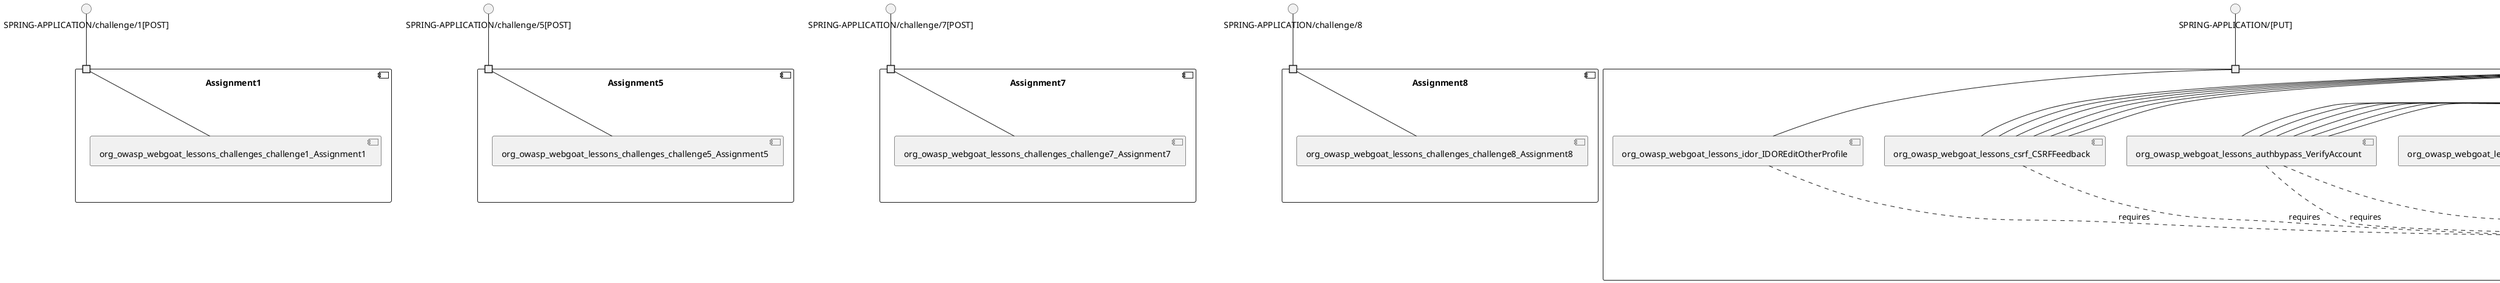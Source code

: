 @startuml
skinparam fixCircleLabelOverlapping true
component "Assignment1\n\n\n\n\n\n" {
[org_owasp_webgoat_lessons_challenges_challenge1_Assignment1]
portin " " as Assignment1.requires.SPRING_APPLICATION_challenge_1_POST_
"Assignment1.requires.SPRING_APPLICATION_challenge_1_POST_"--[org_owasp_webgoat_lessons_challenges_challenge1_Assignment1]
}
interface "SPRING-APPLICATION/challenge/1[POST]" as interface.SPRING_APPLICATION_challenge_1_POST_
interface.SPRING_APPLICATION_challenge_1_POST_--"Assignment1.requires.SPRING_APPLICATION_challenge_1_POST_"
component "Assignment5\n\n\n\n\n\n" {
[org_owasp_webgoat_lessons_challenges_challenge5_Assignment5]
portin " " as Assignment5.requires.SPRING_APPLICATION_challenge_5_POST_
"Assignment5.requires.SPRING_APPLICATION_challenge_5_POST_"--[org_owasp_webgoat_lessons_challenges_challenge5_Assignment5]
}
interface "SPRING-APPLICATION/challenge/5[POST]" as interface.SPRING_APPLICATION_challenge_5_POST_
interface.SPRING_APPLICATION_challenge_5_POST_--"Assignment5.requires.SPRING_APPLICATION_challenge_5_POST_"
component "Assignment7\n\n\n\n\n\n" {
[org_owasp_webgoat_lessons_challenges_challenge7_Assignment7]
portin " " as Assignment7.requires.SPRING_APPLICATION_challenge_7_POST_
"Assignment7.requires.SPRING_APPLICATION_challenge_7_POST_"--[org_owasp_webgoat_lessons_challenges_challenge7_Assignment7]
}
interface "SPRING-APPLICATION/challenge/7[POST]" as interface.SPRING_APPLICATION_challenge_7_POST_
interface.SPRING_APPLICATION_challenge_7_POST_--"Assignment7.requires.SPRING_APPLICATION_challenge_7_POST_"
component "Assignment8\n\n\n\n\n\n" {
[org_owasp_webgoat_lessons_challenges_challenge8_Assignment8]
portin " " as Assignment8.requires.SPRING_APPLICATION_challenge_8
"Assignment8.requires.SPRING_APPLICATION_challenge_8"--[org_owasp_webgoat_lessons_challenges_challenge8_Assignment8]
}
interface "SPRING-APPLICATION/challenge/8" as interface.SPRING_APPLICATION_challenge_8
interface.SPRING_APPLICATION_challenge_8--"Assignment8.requires.SPRING_APPLICATION_challenge_8"
component "BlindSendFileAssignment\n\n\n\n\n\n" {
[org_owasp_webgoat_lessons_xxe_BlindSendFileAssignment]
portin " " as BlindSendFileAssignment.requires.SPRING_APPLICATION__POST_
"BlindSendFileAssignment.requires.SPRING_APPLICATION__POST_"--[org_owasp_webgoat_lessons_xxe_BlindSendFileAssignment]
}
interface "SPRING-APPLICATION/[POST]" as interface.SPRING_APPLICATION__POST_
interface.SPRING_APPLICATION__POST_--"BlindSendFileAssignment.requires.SPRING_APPLICATION__POST_"
component "BypassRestrictionsFieldRestrictions\n\n\n\n\n\n" {
[org_owasp_webgoat_lessons_bypassrestrictions_BypassRestrictionsFieldRestrictions]
portin " " as BypassRestrictionsFieldRestrictions.requires.SPRING_APPLICATION_BypassRestrictions_FieldRestrictions_POST_
"BypassRestrictionsFieldRestrictions.requires.SPRING_APPLICATION_BypassRestrictions_FieldRestrictions_POST_"--[org_owasp_webgoat_lessons_bypassrestrictions_BypassRestrictionsFieldRestrictions]
}
interface "SPRING-APPLICATION/BypassRestrictions/FieldRestrictions[POST]" as interface.SPRING_APPLICATION_BypassRestrictions_FieldRestrictions_POST_
interface.SPRING_APPLICATION_BypassRestrictions_FieldRestrictions_POST_--"BypassRestrictionsFieldRestrictions.requires.SPRING_APPLICATION_BypassRestrictions_FieldRestrictions_POST_"
component "BypassRestrictionsFrontendValidation\n\n\n\n\n\n" {
[org_owasp_webgoat_lessons_bypassrestrictions_BypassRestrictionsFrontendValidation]
portin " " as BypassRestrictionsFrontendValidation.requires.SPRING_APPLICATION_BypassRestrictions_frontendValidation_POST_
"BypassRestrictionsFrontendValidation.requires.SPRING_APPLICATION_BypassRestrictions_frontendValidation_POST_"--[org_owasp_webgoat_lessons_bypassrestrictions_BypassRestrictionsFrontendValidation]
}
interface "SPRING-APPLICATION/BypassRestrictions/frontendValidation[POST]" as interface.SPRING_APPLICATION_BypassRestrictions_frontendValidation_POST_
interface.SPRING_APPLICATION_BypassRestrictions_frontendValidation_POST_--"BypassRestrictionsFrontendValidation.requires.SPRING_APPLICATION_BypassRestrictions_frontendValidation_POST_"
component "CIAQuiz\n\n\n\n\n\n" {
[org_owasp_webgoat_lessons_cia_CIAQuiz]
portin " " as CIAQuiz.requires.SPRING_APPLICATION_cia_quiz
"CIAQuiz.requires.SPRING_APPLICATION_cia_quiz"--[org_owasp_webgoat_lessons_cia_CIAQuiz]
}
interface "SPRING-APPLICATION/cia/quiz" as interface.SPRING_APPLICATION_cia_quiz
interface.SPRING_APPLICATION_cia_quiz--"CIAQuiz.requires.SPRING_APPLICATION_cia_quiz"
component "ClientSideFilteringAssignment\n\n\n\n\n\n" {
[org_owasp_webgoat_lessons_clientsidefiltering_ClientSideFilteringAssignment]
portin " " as ClientSideFilteringAssignment.requires.SPRING_APPLICATION_clientSideFiltering_attack1_POST_
"ClientSideFilteringAssignment.requires.SPRING_APPLICATION_clientSideFiltering_attack1_POST_"--[org_owasp_webgoat_lessons_clientsidefiltering_ClientSideFilteringAssignment]
}
interface "SPRING-APPLICATION/clientSideFiltering/attack1[POST]" as interface.SPRING_APPLICATION_clientSideFiltering_attack1_POST_
interface.SPRING_APPLICATION_clientSideFiltering_attack1_POST_--"ClientSideFilteringAssignment.requires.SPRING_APPLICATION_clientSideFiltering_attack1_POST_"
component "ClientSideFilteringFreeAssignment\n\n\n\n\n\n" {
[org_owasp_webgoat_lessons_clientsidefiltering_ClientSideFilteringFreeAssignment]
portin " " as ClientSideFilteringFreeAssignment.requires.SPRING_APPLICATION_clientSideFiltering_getItForFree_POST_
"ClientSideFilteringFreeAssignment.requires.SPRING_APPLICATION_clientSideFiltering_getItForFree_POST_"--[org_owasp_webgoat_lessons_clientsidefiltering_ClientSideFilteringFreeAssignment]
}
interface "SPRING-APPLICATION/clientSideFiltering/getItForFree[POST]" as interface.SPRING_APPLICATION_clientSideFiltering_getItForFree_POST_
interface.SPRING_APPLICATION_clientSideFiltering_getItForFree_POST_--"ClientSideFilteringFreeAssignment.requires.SPRING_APPLICATION_clientSideFiltering_getItForFree_POST_"
component "CommentsEndpoint\n\n\n\n\n\n" {
[org_owasp_webgoat_lessons_xxe_CommentsEndpoint]
portin " " as CommentsEndpoint.requires.SPRING_APPLICATION_xxe_comments_GET_
"CommentsEndpoint.requires.SPRING_APPLICATION_xxe_comments_GET_"--[org_owasp_webgoat_lessons_xxe_CommentsEndpoint]
}
interface "SPRING-APPLICATION/xxe/comments[GET]" as interface.SPRING_APPLICATION_xxe_comments_GET_
interface.SPRING_APPLICATION_xxe_comments_GET_--"CommentsEndpoint.requires.SPRING_APPLICATION_xxe_comments_GET_"
component "CrossSiteScriptingLesson1\n\n\n\n\n\n" {
[org_owasp_webgoat_lessons_xss_CrossSiteScriptingLesson1]
portin " " as CrossSiteScriptingLesson1.requires.SPRING_APPLICATION_CrossSiteScripting_attack1_POST_
"CrossSiteScriptingLesson1.requires.SPRING_APPLICATION_CrossSiteScripting_attack1_POST_"--[org_owasp_webgoat_lessons_xss_CrossSiteScriptingLesson1]
}
interface "SPRING-APPLICATION/CrossSiteScripting/attack1[POST]" as interface.SPRING_APPLICATION_CrossSiteScripting_attack1_POST_
interface.SPRING_APPLICATION_CrossSiteScripting_attack1_POST_--"CrossSiteScriptingLesson1.requires.SPRING_APPLICATION_CrossSiteScripting_attack1_POST_"
component "CrossSiteScriptingLesson3\n\n\n\n\n\n" {
[org_owasp_webgoat_lessons_xss_CrossSiteScriptingLesson3]
portin " " as CrossSiteScriptingLesson3.requires.SPRING_APPLICATION_CrossSiteScripting_attack3_POST_
"CrossSiteScriptingLesson3.requires.SPRING_APPLICATION_CrossSiteScripting_attack3_POST_"--[org_owasp_webgoat_lessons_xss_CrossSiteScriptingLesson3]
}
interface "SPRING-APPLICATION/CrossSiteScripting/attack3[POST]" as interface.SPRING_APPLICATION_CrossSiteScripting_attack3_POST_
interface.SPRING_APPLICATION_CrossSiteScripting_attack3_POST_--"CrossSiteScriptingLesson3.requires.SPRING_APPLICATION_CrossSiteScripting_attack3_POST_"
component "CrossSiteScriptingLesson4\n\n\n\n\n\n" {
[org_owasp_webgoat_lessons_xss_CrossSiteScriptingLesson4]
portin " " as CrossSiteScriptingLesson4.requires.SPRING_APPLICATION_CrossSiteScripting_attack4_POST_
"CrossSiteScriptingLesson4.requires.SPRING_APPLICATION_CrossSiteScripting_attack4_POST_"--[org_owasp_webgoat_lessons_xss_CrossSiteScriptingLesson4]
}
interface "SPRING-APPLICATION/CrossSiteScripting/attack4[POST]" as interface.SPRING_APPLICATION_CrossSiteScripting_attack4_POST_
interface.SPRING_APPLICATION_CrossSiteScripting_attack4_POST_--"CrossSiteScriptingLesson4.requires.SPRING_APPLICATION_CrossSiteScripting_attack4_POST_"
component "CrossSiteScriptingLesson5a\n\n\n\n\n\n" {
[org_owasp_webgoat_container_i18n_PluginMessages]
[org_owasp_webgoat_container_session_UserSessionData]
[org_owasp_webgoat_lessons_idor_IDOREditOtherProfile]
[org_owasp_webgoat_lessons_xxe_SimpleXXE]
[org_owasp_webgoat_lessons_idor_IDORViewOwnProfile]
[org_owasp_webgoat_container_session_WebSession]
[org_owasp_webgoat_lessons_xxe_CommentsCache]
[org_owasp_webgoat_lessons_csrf_CSRFGetFlag]
[org_owasp_webgoat_lessons_csrf_CSRFConfirmFlag1]
[org_owasp_webgoat_lessons_csrf_ForgedReviews]
[org_owasp_webgoat_lessons_csrf_CSRFFeedback]
[org_owasp_webgoat_lessons_lessontemplate_SampleAttack]
[org_owasp_webgoat_lessons_idor_IDORViewOtherProfile]
[org_owasp_webgoat_lessons_xss_stored_StoredXssComments]
[org_owasp_webgoat_lessons_xss_CrossSiteScriptingLesson6a]
[org_owasp_webgoat_lessons_authbypass_VerifyAccount]
[org_owasp_webgoat_lessons_idor_IDORViewOwnProfileAltUrl]
[org_owasp_webgoat_lessons_xss_CrossSiteScriptingLesson5a]
[org_owasp_webgoat_lessons_xxe_ContentTypeAssignment]
portin " " as CrossSiteScriptingLesson5a.requires.SPRING_APPLICATION__PUT_
portin " " as CrossSiteScriptingLesson5a.requires.SPRING_APPLICATION__POST_
portin " " as CrossSiteScriptingLesson5a.requires.SPRING_APPLICATION_CrossSiteScripting_attack6a_POST_
portin " " as CrossSiteScriptingLesson5a.requires.SPRING_APPLICATION_lesson_template
portin " " as CrossSiteScriptingLesson5a.requires.SPRING_APPLICATION_IDOR_profile_alt_path_POST_
portin " " as CrossSiteScriptingLesson5a.requires.SPRING_APPLICATION_CrossSiteScripting_attack5a_GET_
portin " " as CrossSiteScriptingLesson5a.requires.SPRING_APPLICATION__GET_
[org_owasp_webgoat_lessons_xxe_SimpleXXE]..>[org_owasp_webgoat_lessons_xxe_CommentsCache] : requires
[org_owasp_webgoat_lessons_xxe_ContentTypeAssignment]..>[org_owasp_webgoat_lessons_xxe_CommentsCache] : requires
[org_owasp_webgoat_lessons_csrf_ForgedReviews]..>[org_owasp_webgoat_container_session_WebSession] : requires
[org_owasp_webgoat_lessons_xss_stored_StoredXssComments]..>[org_owasp_webgoat_container_session_WebSession] : requires
[org_owasp_webgoat_lessons_authbypass_VerifyAccount]..>[org_owasp_webgoat_container_session_WebSession] : requires
[org_owasp_webgoat_lessons_xxe_ContentTypeAssignment]..>[org_owasp_webgoat_container_session_WebSession] : requires
[org_owasp_webgoat_lessons_idor_IDOREditOtherProfile]..>[org_owasp_webgoat_container_session_UserSessionData] : requires
[org_owasp_webgoat_lessons_idor_IDORViewOwnProfile]..>[org_owasp_webgoat_container_session_UserSessionData] : requires
[org_owasp_webgoat_lessons_csrf_CSRFGetFlag]..>[org_owasp_webgoat_container_session_UserSessionData] : requires
[org_owasp_webgoat_lessons_csrf_CSRFConfirmFlag1]..>[org_owasp_webgoat_container_session_UserSessionData] : requires
[org_owasp_webgoat_lessons_csrf_CSRFFeedback]..>[org_owasp_webgoat_container_session_UserSessionData] : requires
[org_owasp_webgoat_lessons_lessontemplate_SampleAttack]..>[org_owasp_webgoat_container_session_UserSessionData] : requires
[org_owasp_webgoat_lessons_idor_IDORViewOtherProfile]..>[org_owasp_webgoat_container_session_UserSessionData] : requires
[org_owasp_webgoat_lessons_xss_CrossSiteScriptingLesson6a]..>[org_owasp_webgoat_container_session_UserSessionData] : requires
[org_owasp_webgoat_lessons_authbypass_VerifyAccount]..>[org_owasp_webgoat_container_session_UserSessionData] : requires
[org_owasp_webgoat_lessons_idor_IDORViewOwnProfileAltUrl]..>[org_owasp_webgoat_container_session_UserSessionData] : requires
[org_owasp_webgoat_lessons_xss_CrossSiteScriptingLesson5a]..>[org_owasp_webgoat_container_session_UserSessionData] : requires
[org_owasp_webgoat_lessons_csrf_CSRFGetFlag]..>[org_owasp_webgoat_container_i18n_PluginMessages] : requires
"CrossSiteScriptingLesson5a.requires.SPRING_APPLICATION__POST_"--[org_owasp_webgoat_lessons_xxe_SimpleXXE]
"CrossSiteScriptingLesson5a.requires.SPRING_APPLICATION__POST_"--[org_owasp_webgoat_lessons_csrf_CSRFGetFlag]
"CrossSiteScriptingLesson5a.requires.SPRING_APPLICATION__POST_"--[org_owasp_webgoat_lessons_csrf_CSRFConfirmFlag1]
"CrossSiteScriptingLesson5a.requires.SPRING_APPLICATION__POST_"--[org_owasp_webgoat_lessons_csrf_CSRFFeedback]
"CrossSiteScriptingLesson5a.requires.SPRING_APPLICATION__POST_"--[org_owasp_webgoat_lessons_authbypass_VerifyAccount]
"CrossSiteScriptingLesson5a.requires.SPRING_APPLICATION__POST_"--[org_owasp_webgoat_lessons_xxe_ContentTypeAssignment]
"CrossSiteScriptingLesson5a.requires.SPRING_APPLICATION__POST_"--[org_owasp_webgoat_lessons_xxe_SimpleXXE]
"CrossSiteScriptingLesson5a.requires.SPRING_APPLICATION__POST_"--[org_owasp_webgoat_lessons_csrf_CSRFGetFlag]
"CrossSiteScriptingLesson5a.requires.SPRING_APPLICATION__POST_"--[org_owasp_webgoat_lessons_csrf_CSRFConfirmFlag1]
"CrossSiteScriptingLesson5a.requires.SPRING_APPLICATION__POST_"--[org_owasp_webgoat_lessons_csrf_CSRFFeedback]
"CrossSiteScriptingLesson5a.requires.SPRING_APPLICATION__POST_"--[org_owasp_webgoat_lessons_authbypass_VerifyAccount]
"CrossSiteScriptingLesson5a.requires.SPRING_APPLICATION__POST_"--[org_owasp_webgoat_lessons_xxe_ContentTypeAssignment]
"CrossSiteScriptingLesson5a.requires.SPRING_APPLICATION__POST_"--[org_owasp_webgoat_lessons_xxe_SimpleXXE]
"CrossSiteScriptingLesson5a.requires.SPRING_APPLICATION__POST_"--[org_owasp_webgoat_lessons_csrf_CSRFGetFlag]
"CrossSiteScriptingLesson5a.requires.SPRING_APPLICATION__POST_"--[org_owasp_webgoat_lessons_csrf_CSRFConfirmFlag1]
"CrossSiteScriptingLesson5a.requires.SPRING_APPLICATION__POST_"--[org_owasp_webgoat_lessons_csrf_CSRFFeedback]
"CrossSiteScriptingLesson5a.requires.SPRING_APPLICATION__POST_"--[org_owasp_webgoat_lessons_authbypass_VerifyAccount]
"CrossSiteScriptingLesson5a.requires.SPRING_APPLICATION__POST_"--[org_owasp_webgoat_lessons_xxe_ContentTypeAssignment]
"CrossSiteScriptingLesson5a.requires.SPRING_APPLICATION_CrossSiteScripting_attack6a_POST_"--[org_owasp_webgoat_lessons_xss_CrossSiteScriptingLesson6a]
"CrossSiteScriptingLesson5a.requires.SPRING_APPLICATION__GET_"--[org_owasp_webgoat_lessons_idor_IDORViewOwnProfile]
"CrossSiteScriptingLesson5a.requires.SPRING_APPLICATION__GET_"--[org_owasp_webgoat_lessons_csrf_ForgedReviews]
"CrossSiteScriptingLesson5a.requires.SPRING_APPLICATION__GET_"--[org_owasp_webgoat_lessons_idor_IDORViewOtherProfile]
"CrossSiteScriptingLesson5a.requires.SPRING_APPLICATION__GET_"--[org_owasp_webgoat_lessons_xss_stored_StoredXssComments]
"CrossSiteScriptingLesson5a.requires.SPRING_APPLICATION__PUT_"--[org_owasp_webgoat_lessons_idor_IDOREditOtherProfile]
"CrossSiteScriptingLesson5a.requires.SPRING_APPLICATION_lesson_template"--[org_owasp_webgoat_lessons_lessontemplate_SampleAttack]
"CrossSiteScriptingLesson5a.requires.SPRING_APPLICATION__POST_"--[org_owasp_webgoat_lessons_xxe_SimpleXXE]
"CrossSiteScriptingLesson5a.requires.SPRING_APPLICATION__POST_"--[org_owasp_webgoat_lessons_csrf_CSRFGetFlag]
"CrossSiteScriptingLesson5a.requires.SPRING_APPLICATION__POST_"--[org_owasp_webgoat_lessons_csrf_CSRFConfirmFlag1]
"CrossSiteScriptingLesson5a.requires.SPRING_APPLICATION__POST_"--[org_owasp_webgoat_lessons_csrf_CSRFFeedback]
"CrossSiteScriptingLesson5a.requires.SPRING_APPLICATION__POST_"--[org_owasp_webgoat_lessons_authbypass_VerifyAccount]
"CrossSiteScriptingLesson5a.requires.SPRING_APPLICATION__POST_"--[org_owasp_webgoat_lessons_xxe_ContentTypeAssignment]
"CrossSiteScriptingLesson5a.requires.SPRING_APPLICATION__GET_"--[org_owasp_webgoat_lessons_idor_IDORViewOwnProfile]
"CrossSiteScriptingLesson5a.requires.SPRING_APPLICATION__GET_"--[org_owasp_webgoat_lessons_csrf_ForgedReviews]
"CrossSiteScriptingLesson5a.requires.SPRING_APPLICATION__GET_"--[org_owasp_webgoat_lessons_idor_IDORViewOtherProfile]
"CrossSiteScriptingLesson5a.requires.SPRING_APPLICATION__GET_"--[org_owasp_webgoat_lessons_xss_stored_StoredXssComments]
"CrossSiteScriptingLesson5a.requires.SPRING_APPLICATION_CrossSiteScripting_attack5a_GET_"--[org_owasp_webgoat_lessons_xss_CrossSiteScriptingLesson5a]
"CrossSiteScriptingLesson5a.requires.SPRING_APPLICATION_IDOR_profile_alt_path_POST_"--[org_owasp_webgoat_lessons_idor_IDORViewOwnProfileAltUrl]
"CrossSiteScriptingLesson5a.requires.SPRING_APPLICATION__GET_"--[org_owasp_webgoat_lessons_idor_IDORViewOwnProfile]
"CrossSiteScriptingLesson5a.requires.SPRING_APPLICATION__GET_"--[org_owasp_webgoat_lessons_csrf_ForgedReviews]
"CrossSiteScriptingLesson5a.requires.SPRING_APPLICATION__GET_"--[org_owasp_webgoat_lessons_idor_IDORViewOtherProfile]
"CrossSiteScriptingLesson5a.requires.SPRING_APPLICATION__GET_"--[org_owasp_webgoat_lessons_xss_stored_StoredXssComments]
"CrossSiteScriptingLesson5a.requires.SPRING_APPLICATION__POST_"--[org_owasp_webgoat_lessons_xxe_SimpleXXE]
"CrossSiteScriptingLesson5a.requires.SPRING_APPLICATION__POST_"--[org_owasp_webgoat_lessons_csrf_CSRFGetFlag]
"CrossSiteScriptingLesson5a.requires.SPRING_APPLICATION__POST_"--[org_owasp_webgoat_lessons_csrf_CSRFConfirmFlag1]
"CrossSiteScriptingLesson5a.requires.SPRING_APPLICATION__POST_"--[org_owasp_webgoat_lessons_csrf_CSRFFeedback]
"CrossSiteScriptingLesson5a.requires.SPRING_APPLICATION__POST_"--[org_owasp_webgoat_lessons_authbypass_VerifyAccount]
"CrossSiteScriptingLesson5a.requires.SPRING_APPLICATION__POST_"--[org_owasp_webgoat_lessons_xxe_ContentTypeAssignment]
"CrossSiteScriptingLesson5a.requires.SPRING_APPLICATION__GET_"--[org_owasp_webgoat_lessons_idor_IDORViewOwnProfile]
"CrossSiteScriptingLesson5a.requires.SPRING_APPLICATION__GET_"--[org_owasp_webgoat_lessons_csrf_ForgedReviews]
"CrossSiteScriptingLesson5a.requires.SPRING_APPLICATION__GET_"--[org_owasp_webgoat_lessons_idor_IDORViewOtherProfile]
"CrossSiteScriptingLesson5a.requires.SPRING_APPLICATION__GET_"--[org_owasp_webgoat_lessons_xss_stored_StoredXssComments]
"CrossSiteScriptingLesson5a.requires.SPRING_APPLICATION__POST_"--[org_owasp_webgoat_lessons_xxe_SimpleXXE]
"CrossSiteScriptingLesson5a.requires.SPRING_APPLICATION__POST_"--[org_owasp_webgoat_lessons_csrf_CSRFGetFlag]
"CrossSiteScriptingLesson5a.requires.SPRING_APPLICATION__POST_"--[org_owasp_webgoat_lessons_csrf_CSRFConfirmFlag1]
"CrossSiteScriptingLesson5a.requires.SPRING_APPLICATION__POST_"--[org_owasp_webgoat_lessons_csrf_CSRFFeedback]
"CrossSiteScriptingLesson5a.requires.SPRING_APPLICATION__POST_"--[org_owasp_webgoat_lessons_authbypass_VerifyAccount]
"CrossSiteScriptingLesson5a.requires.SPRING_APPLICATION__POST_"--[org_owasp_webgoat_lessons_xxe_ContentTypeAssignment]
}
interface "SPRING-APPLICATION/[POST]" as interface.SPRING_APPLICATION__POST_
interface.SPRING_APPLICATION__POST_--"CrossSiteScriptingLesson5a.requires.SPRING_APPLICATION__POST_"
interface "SPRING-APPLICATION/CrossSiteScripting/attack6a[POST]" as interface.SPRING_APPLICATION_CrossSiteScripting_attack6a_POST_
interface.SPRING_APPLICATION_CrossSiteScripting_attack6a_POST_--"CrossSiteScriptingLesson5a.requires.SPRING_APPLICATION_CrossSiteScripting_attack6a_POST_"
interface "SPRING-APPLICATION/[GET]" as interface.SPRING_APPLICATION__GET_
interface.SPRING_APPLICATION__GET_--"CrossSiteScriptingLesson5a.requires.SPRING_APPLICATION__GET_"
interface "SPRING-APPLICATION/[PUT]" as interface.SPRING_APPLICATION__PUT_
interface.SPRING_APPLICATION__PUT_--"CrossSiteScriptingLesson5a.requires.SPRING_APPLICATION__PUT_"
interface "SPRING-APPLICATION/lesson-template" as interface.SPRING_APPLICATION_lesson_template
interface.SPRING_APPLICATION_lesson_template--"CrossSiteScriptingLesson5a.requires.SPRING_APPLICATION_lesson_template"
interface "SPRING-APPLICATION/CrossSiteScripting/attack5a[GET]" as interface.SPRING_APPLICATION_CrossSiteScripting_attack5a_GET_
interface.SPRING_APPLICATION_CrossSiteScripting_attack5a_GET_--"CrossSiteScriptingLesson5a.requires.SPRING_APPLICATION_CrossSiteScripting_attack5a_GET_"
interface "SPRING-APPLICATION/IDOR/profile/alt-path[POST]" as interface.SPRING_APPLICATION_IDOR_profile_alt_path_POST_
interface.SPRING_APPLICATION_IDOR_profile_alt_path_POST_--"CrossSiteScriptingLesson5a.requires.SPRING_APPLICATION_IDOR_profile_alt_path_POST_"
component "CrossSiteScriptingQuiz\n\n\n\n\n\n" {
[org_owasp_webgoat_lessons_xss_CrossSiteScriptingQuiz]
portin " " as CrossSiteScriptingQuiz.requires.SPRING_APPLICATION_CrossSiteScripting_quiz
"CrossSiteScriptingQuiz.requires.SPRING_APPLICATION_CrossSiteScripting_quiz"--[org_owasp_webgoat_lessons_xss_CrossSiteScriptingQuiz]
}
interface "SPRING-APPLICATION/CrossSiteScripting/quiz" as interface.SPRING_APPLICATION_CrossSiteScripting_quiz
interface.SPRING_APPLICATION_CrossSiteScripting_quiz--"CrossSiteScriptingQuiz.requires.SPRING_APPLICATION_CrossSiteScripting_quiz"
component "DOMCrossSiteScripting\n\n\n\n\n\n" {
[org_owasp_webgoat_lessons_xss_DOMCrossSiteScripting]
portin " " as DOMCrossSiteScripting.requires.SPRING_APPLICATION_CrossSiteScripting_phone_home_xss_POST_
"DOMCrossSiteScripting.requires.SPRING_APPLICATION_CrossSiteScripting_phone_home_xss_POST_"--[org_owasp_webgoat_lessons_xss_DOMCrossSiteScripting]
}
interface "SPRING-APPLICATION/CrossSiteScripting/phone-home-xss[POST]" as interface.SPRING_APPLICATION_CrossSiteScripting_phone_home_xss_POST_
interface.SPRING_APPLICATION_CrossSiteScripting_phone_home_xss_POST_--"DOMCrossSiteScripting.requires.SPRING_APPLICATION_CrossSiteScripting_phone_home_xss_POST_"
component "DOMCrossSiteScriptingVerifier\n\n\n\n\n\n" {
[org_owasp_webgoat_lessons_xss_DOMCrossSiteScriptingVerifier]
portin " " as DOMCrossSiteScriptingVerifier.requires.SPRING_APPLICATION_CrossSiteScripting_dom_follow_up_POST_
"DOMCrossSiteScriptingVerifier.requires.SPRING_APPLICATION_CrossSiteScripting_dom_follow_up_POST_"--[org_owasp_webgoat_lessons_xss_DOMCrossSiteScriptingVerifier]
}
interface "SPRING-APPLICATION/CrossSiteScripting/dom-follow-up[POST]" as interface.SPRING_APPLICATION_CrossSiteScripting_dom_follow_up_POST_
interface.SPRING_APPLICATION_CrossSiteScripting_dom_follow_up_POST_--"DOMCrossSiteScriptingVerifier.requires.SPRING_APPLICATION_CrossSiteScripting_dom_follow_up_POST_"
component "EncodingAssignment\n\n\n\n\n\n" {
[org_owasp_webgoat_lessons_cryptography_EncodingAssignment]
portin " " as EncodingAssignment.requires.SPRING_APPLICATION__GET_
"EncodingAssignment.requires.SPRING_APPLICATION__GET_"--[org_owasp_webgoat_lessons_cryptography_EncodingAssignment]
}
interface "SPRING-APPLICATION/[GET]" as interface.SPRING_APPLICATION__GET_
interface.SPRING_APPLICATION__GET_--"EncodingAssignment.requires.SPRING_APPLICATION__GET_"
component "EnvironmentService\n\n\n\n\n\n" {
[org_owasp_webgoat_container_service_EnvironmentService]
portin " " as EnvironmentService.requires.SPRING_APPLICATION_server_directory_GET_
"EnvironmentService.requires.SPRING_APPLICATION_server_directory_GET_"--[org_owasp_webgoat_container_service_EnvironmentService]
}
interface "SPRING-APPLICATION/server-directory[GET]" as interface.SPRING_APPLICATION_server_directory_GET_
interface.SPRING_APPLICATION_server_directory_GET_--"EnvironmentService.requires.SPRING_APPLICATION_server_directory_GET_"
component "FileServer\n\n\n\n\n\n" {
[org_owasp_webgoat_webwolf_FileServer]
portin " " as FileServer.requires.SPRING_APPLICATION_
"FileServer.requires.SPRING_APPLICATION_"--[org_owasp_webgoat_webwolf_FileServer]
}
interface "SPRING-APPLICATION/" as interface.SPRING_APPLICATION_
interface.SPRING_APPLICATION_--"FileServer.requires.SPRING_APPLICATION_"
component "FlagController\n\n\n\n\n\n" {
[org_owasp_webgoat_lessons_challenges_FlagController]
portin " " as FlagController.requires.SPRING_APPLICATION__POST_
"FlagController.requires.SPRING_APPLICATION__POST_"--[org_owasp_webgoat_lessons_challenges_FlagController]
}
interface "SPRING-APPLICATION/[POST]" as interface.SPRING_APPLICATION__POST_
interface.SPRING_APPLICATION__POST_--"FlagController.requires.SPRING_APPLICATION__POST_"
component "HammerHead\n\n\n\n\n\n" {
[org_owasp_webgoat_container_HammerHead]
portin " " as HammerHead.requires.SPRING_APPLICATION_
"HammerHead.requires.SPRING_APPLICATION_"--[org_owasp_webgoat_container_HammerHead]
}
interface "SPRING-APPLICATION/" as interface.SPRING_APPLICATION_
interface.SPRING_APPLICATION_--"HammerHead.requires.SPRING_APPLICATION_"
component "HashingAssignment\n\n\n\n\n\n" {
[org_owasp_webgoat_lessons_cryptography_HashingAssignment]
portin " " as HashingAssignment.requires.SPRING_APPLICATION_
"HashingAssignment.requires.SPRING_APPLICATION_"--[org_owasp_webgoat_lessons_cryptography_HashingAssignment]
}
interface "SPRING-APPLICATION/" as interface.SPRING_APPLICATION_
interface.SPRING_APPLICATION_--"HashingAssignment.requires.SPRING_APPLICATION_"
component "HijackSessionAssignment\n\n\n\n\n\n" {
[org_owasp_webgoat_lessons_hijacksession_cas_HijackSessionAuthenticationProvider]
[org_owasp_webgoat_lessons_hijacksession_HijackSessionAssignment]
portin " " as HijackSessionAssignment.requires.SPRING_APPLICATION__POST_
[org_owasp_webgoat_lessons_hijacksession_HijackSessionAssignment]..>[org_owasp_webgoat_lessons_hijacksession_cas_HijackSessionAuthenticationProvider] : requires
"HijackSessionAssignment.requires.SPRING_APPLICATION__POST_"--[org_owasp_webgoat_lessons_hijacksession_HijackSessionAssignment]
}
interface "SPRING-APPLICATION/[POST]" as interface.SPRING_APPLICATION__POST_
interface.SPRING_APPLICATION__POST_--"HijackSessionAssignment.requires.SPRING_APPLICATION__POST_"
component "HintService\n\n\n\n\n\n" {
[org_owasp_webgoat_container_service_HintService]
portin " " as HintService.requires.SPRING_APPLICATION__GET_
"HintService.requires.SPRING_APPLICATION__GET_"--[org_owasp_webgoat_container_service_HintService]
}
interface "SPRING-APPLICATION/[GET]" as interface.SPRING_APPLICATION__GET_
interface.SPRING_APPLICATION__GET_--"HintService.requires.SPRING_APPLICATION__GET_"
component "HtmlTamperingTask\n\n\n\n\n\n" {
[org_owasp_webgoat_lessons_htmltampering_HtmlTamperingTask]
portin " " as HtmlTamperingTask.requires.SPRING_APPLICATION_HtmlTampering_task_POST_
"HtmlTamperingTask.requires.SPRING_APPLICATION_HtmlTampering_task_POST_"--[org_owasp_webgoat_lessons_htmltampering_HtmlTamperingTask]
}
interface "SPRING-APPLICATION/HtmlTampering/task[POST]" as interface.SPRING_APPLICATION_HtmlTampering_task_POST_
interface.SPRING_APPLICATION_HtmlTampering_task_POST_--"HtmlTamperingTask.requires.SPRING_APPLICATION_HtmlTampering_task_POST_"
component "HttpBasicsInterceptRequest\n\n\n\n\n\n" {
[org_owasp_webgoat_lessons_httpproxies_HttpBasicsInterceptRequest]
portin " " as HttpBasicsInterceptRequest.requires.SPRING_APPLICATION_
"HttpBasicsInterceptRequest.requires.SPRING_APPLICATION_"--[org_owasp_webgoat_lessons_httpproxies_HttpBasicsInterceptRequest]
}
interface "SPRING-APPLICATION/" as interface.SPRING_APPLICATION_
interface.SPRING_APPLICATION_--"HttpBasicsInterceptRequest.requires.SPRING_APPLICATION_"
component "HttpBasicsLesson\n\n\n\n\n\n" {
[org_owasp_webgoat_lessons_httpbasics_HttpBasicsLesson]
portin " " as HttpBasicsLesson.requires.SPRING_APPLICATION_HttpBasics_attack1_POST_
"HttpBasicsLesson.requires.SPRING_APPLICATION_HttpBasics_attack1_POST_"--[org_owasp_webgoat_lessons_httpbasics_HttpBasicsLesson]
}
interface "SPRING-APPLICATION/HttpBasics/attack1[POST]" as interface.SPRING_APPLICATION_HttpBasics_attack1_POST_
interface.SPRING_APPLICATION_HttpBasics_attack1_POST_--"HttpBasicsLesson.requires.SPRING_APPLICATION_HttpBasics_attack1_POST_"
component "HttpBasicsQuiz\n\n\n\n\n\n" {
[org_owasp_webgoat_lessons_httpbasics_HttpBasicsQuiz]
portin " " as HttpBasicsQuiz.requires.SPRING_APPLICATION_HttpBasics_attack2_POST_
"HttpBasicsQuiz.requires.SPRING_APPLICATION_HttpBasics_attack2_POST_"--[org_owasp_webgoat_lessons_httpbasics_HttpBasicsQuiz]
}
interface "SPRING-APPLICATION/HttpBasics/attack2[POST]" as interface.SPRING_APPLICATION_HttpBasics_attack2_POST_
interface.SPRING_APPLICATION_HttpBasics_attack2_POST_--"HttpBasicsQuiz.requires.SPRING_APPLICATION_HttpBasics_attack2_POST_"
component "IDORDiffAttributes\n\n\n\n\n\n" {
[org_owasp_webgoat_lessons_idor_IDORDiffAttributes]
portin " " as IDORDiffAttributes.requires.SPRING_APPLICATION_IDOR_diff_attributes_POST_
"IDORDiffAttributes.requires.SPRING_APPLICATION_IDOR_diff_attributes_POST_"--[org_owasp_webgoat_lessons_idor_IDORDiffAttributes]
}
interface "SPRING-APPLICATION/IDOR/diff-attributes[POST]" as interface.SPRING_APPLICATION_IDOR_diff_attributes_POST_
interface.SPRING_APPLICATION_IDOR_diff_attributes_POST_--"IDORDiffAttributes.requires.SPRING_APPLICATION_IDOR_diff_attributes_POST_"
component "IDORLogin\n\n\n\n\n\n" {
[org_owasp_webgoat_lessons_idor_IDORLogin]
portin " " as IDORLogin.requires.SPRING_APPLICATION_IDOR_login_POST_
"IDORLogin.requires.SPRING_APPLICATION_IDOR_login_POST_"--[org_owasp_webgoat_lessons_idor_IDORLogin]
}
interface "SPRING-APPLICATION/IDOR/login[POST]" as interface.SPRING_APPLICATION_IDOR_login_POST_
interface.SPRING_APPLICATION_IDOR_login_POST_--"IDORLogin.requires.SPRING_APPLICATION_IDOR_login_POST_"
component "ImageServlet\n\n\n\n\n\n" {
[org_owasp_webgoat_lessons_challenges_challenge1_ImageServlet]
portin " " as ImageServlet.requires.SPRING_APPLICATION_challenge_logo
"ImageServlet.requires.SPRING_APPLICATION_challenge_logo"--[org_owasp_webgoat_lessons_challenges_challenge1_ImageServlet]
}
interface "SPRING-APPLICATION/challenge/logo" as interface.SPRING_APPLICATION_challenge_logo
interface.SPRING_APPLICATION_challenge_logo--"ImageServlet.requires.SPRING_APPLICATION_challenge_logo"
component "InsecureDeserializationTask\n\n\n\n\n\n" {
[org_owasp_webgoat_lessons_deserialization_InsecureDeserializationTask]
portin " " as InsecureDeserializationTask.requires.SPRING_APPLICATION_InsecureDeserialization_task_POST_
"InsecureDeserializationTask.requires.SPRING_APPLICATION_InsecureDeserialization_task_POST_"--[org_owasp_webgoat_lessons_deserialization_InsecureDeserializationTask]
}
interface "SPRING-APPLICATION/InsecureDeserialization/task[POST]" as interface.SPRING_APPLICATION_InsecureDeserialization_task_POST_
interface.SPRING_APPLICATION_InsecureDeserialization_task_POST_--"InsecureDeserializationTask.requires.SPRING_APPLICATION_InsecureDeserialization_task_POST_"
component "InsecureLoginTask\n\n\n\n\n\n" {
[org_owasp_webgoat_lessons_insecurelogin_InsecureLoginTask]
portin " " as InsecureLoginTask.requires.SPRING_APPLICATION_InsecureLogin
"InsecureLoginTask.requires.SPRING_APPLICATION_InsecureLogin"--[org_owasp_webgoat_lessons_insecurelogin_InsecureLoginTask]
}
interface "SPRING-APPLICATION/InsecureLogin" as interface.SPRING_APPLICATION_InsecureLogin
interface.SPRING_APPLICATION_InsecureLogin--"InsecureLoginTask.requires.SPRING_APPLICATION_InsecureLogin"
component "JWTController\n\n\n\n\n\n" {
[org_owasp_webgoat_webwolf_jwt_JWTController]
portin " " as JWTController.requires.SPRING_APPLICATION_jwt_GET_
"JWTController.requires.SPRING_APPLICATION_jwt_GET_"--[org_owasp_webgoat_webwolf_jwt_JWTController]
}
interface "SPRING-APPLICATION/jwt[GET]" as interface.SPRING_APPLICATION_jwt_GET_
interface.SPRING_APPLICATION_jwt_GET_--"JWTController.requires.SPRING_APPLICATION_jwt_GET_"
component "JWTDecodeEndpoint\n\n\n\n\n\n" {
[org_owasp_webgoat_lessons_jwt_JWTDecodeEndpoint]
portin " " as JWTDecodeEndpoint.requires.SPRING_APPLICATION_JWT_decode_POST_
"JWTDecodeEndpoint.requires.SPRING_APPLICATION_JWT_decode_POST_"--[org_owasp_webgoat_lessons_jwt_JWTDecodeEndpoint]
}
interface "SPRING-APPLICATION/JWT/decode[POST]" as interface.SPRING_APPLICATION_JWT_decode_POST_
interface.SPRING_APPLICATION_JWT_decode_POST_--"JWTDecodeEndpoint.requires.SPRING_APPLICATION_JWT_decode_POST_"
component "JWTHeaderJKUEndpoint\n\n\n\n\n\n" {
[org_owasp_webgoat_lessons_jwt_claimmisuse_JWTHeaderJKUEndpoint]
portin " " as JWTHeaderJKUEndpoint.requires.SPRING_APPLICATION_JWT_jku
"JWTHeaderJKUEndpoint.requires.SPRING_APPLICATION_JWT_jku"--[org_owasp_webgoat_lessons_jwt_claimmisuse_JWTHeaderJKUEndpoint]
}
interface "SPRING-APPLICATION/JWT/jku" as interface.SPRING_APPLICATION_JWT_jku
interface.SPRING_APPLICATION_JWT_jku--"JWTHeaderJKUEndpoint.requires.SPRING_APPLICATION_JWT_jku"
component "JWTHeaderKIDEndpoint\n\n\n\n\n\n" {
[org_owasp_webgoat_lessons_jwt_claimmisuse_JWTHeaderKIDEndpoint]
portin " " as JWTHeaderKIDEndpoint.requires.SPRING_APPLICATION_JWT_kid
"JWTHeaderKIDEndpoint.requires.SPRING_APPLICATION_JWT_kid"--[org_owasp_webgoat_lessons_jwt_claimmisuse_JWTHeaderKIDEndpoint]
}
interface "SPRING-APPLICATION/JWT/kid" as interface.SPRING_APPLICATION_JWT_kid
interface.SPRING_APPLICATION_JWT_kid--"JWTHeaderKIDEndpoint.requires.SPRING_APPLICATION_JWT_kid"
component "JWTQuiz\n\n\n\n\n\n" {
[org_owasp_webgoat_lessons_jwt_JWTQuiz]
portin " " as JWTQuiz.requires.SPRING_APPLICATION_JWT_quiz
"JWTQuiz.requires.SPRING_APPLICATION_JWT_quiz"--[org_owasp_webgoat_lessons_jwt_JWTQuiz]
}
interface "SPRING-APPLICATION/JWT/quiz" as interface.SPRING_APPLICATION_JWT_quiz
interface.SPRING_APPLICATION_JWT_quiz--"JWTQuiz.requires.SPRING_APPLICATION_JWT_quiz"
component "JWTRefreshEndpoint\n\n\n\n\n\n" {
[org_owasp_webgoat_lessons_jwt_JWTRefreshEndpoint]
portin " " as JWTRefreshEndpoint.requires.SPRING_APPLICATION_JWT_refresh
"JWTRefreshEndpoint.requires.SPRING_APPLICATION_JWT_refresh"--[org_owasp_webgoat_lessons_jwt_JWTRefreshEndpoint]
}
interface "SPRING-APPLICATION/JWT/refresh" as interface.SPRING_APPLICATION_JWT_refresh
interface.SPRING_APPLICATION_JWT_refresh--"JWTRefreshEndpoint.requires.SPRING_APPLICATION_JWT_refresh"
component "JWTSecretKeyEndpoint\n\n\n\n\n\n" {
[org_owasp_webgoat_lessons_jwt_JWTSecretKeyEndpoint]
portin " " as JWTSecretKeyEndpoint.requires.SPRING_APPLICATION_
"JWTSecretKeyEndpoint.requires.SPRING_APPLICATION_"--[org_owasp_webgoat_lessons_jwt_JWTSecretKeyEndpoint]
}
interface "SPRING-APPLICATION/" as interface.SPRING_APPLICATION_
interface.SPRING_APPLICATION_--"JWTSecretKeyEndpoint.requires.SPRING_APPLICATION_"
component "JWTVotesEndpoint\n\n\n\n\n\n" {
[org_owasp_webgoat_lessons_jwt_JWTVotesEndpoint]
portin " " as JWTVotesEndpoint.requires.SPRING_APPLICATION_JWT_votings
"JWTVotesEndpoint.requires.SPRING_APPLICATION_JWT_votings"--[org_owasp_webgoat_lessons_jwt_JWTVotesEndpoint]
}
interface "SPRING-APPLICATION/JWT/votings" as interface.SPRING_APPLICATION_JWT_votings
interface.SPRING_APPLICATION_JWT_votings--"JWTVotesEndpoint.requires.SPRING_APPLICATION_JWT_votings"
component "LabelDebugService\n\n\n\n\n\n" {
[org_owasp_webgoat_container_service_LabelDebugService]
portin " " as LabelDebugService.requires.SPRING_APPLICATION_
"LabelDebugService.requires.SPRING_APPLICATION_"--[org_owasp_webgoat_container_service_LabelDebugService]
}
interface "SPRING-APPLICATION/" as interface.SPRING_APPLICATION_
interface.SPRING_APPLICATION_--"LabelDebugService.requires.SPRING_APPLICATION_"
component "LabelService\n\n\n\n\n\n" {
[org_owasp_webgoat_container_service_LabelService]
portin " " as LabelService.requires.SPRING_APPLICATION__GET_
"LabelService.requires.SPRING_APPLICATION__GET_"--[org_owasp_webgoat_container_service_LabelService]
}
interface "SPRING-APPLICATION/[GET]" as interface.SPRING_APPLICATION__GET_
interface.SPRING_APPLICATION__GET_--"LabelService.requires.SPRING_APPLICATION__GET_"
component "LandingAssignment\n\n\n\n\n\n" {
[org_owasp_webgoat_lessons_webwolfintroduction_LandingAssignment]
portin " " as LandingAssignment.requires.SPRING_APPLICATION_WebWolf_landing_POST_
"LandingAssignment.requires.SPRING_APPLICATION_WebWolf_landing_POST_"--[org_owasp_webgoat_lessons_webwolfintroduction_LandingAssignment]
}
interface "SPRING-APPLICATION/WebWolf/landing[POST]" as interface.SPRING_APPLICATION_WebWolf_landing_POST_
interface.SPRING_APPLICATION_WebWolf_landing_POST_--"LandingAssignment.requires.SPRING_APPLICATION_WebWolf_landing_POST_"
component "LandingPage\n\n\n\n\n\n" {
[org_owasp_webgoat_webwolf_requests_LandingPage]
portin " " as LandingPage.requires.SPRING_APPLICATION_landing
"LandingPage.requires.SPRING_APPLICATION_landing"--[org_owasp_webgoat_webwolf_requests_LandingPage]
}
interface "SPRING-APPLICATION/landing" as interface.SPRING_APPLICATION_landing
interface.SPRING_APPLICATION_landing--"LandingPage.requires.SPRING_APPLICATION_landing"
component "LessonInfoService\n\n\n\n\n\n" {
[org_owasp_webgoat_container_service_LessonInfoService]
portin " " as LessonInfoService.requires.SPRING_APPLICATION_
"LessonInfoService.requires.SPRING_APPLICATION_"--[org_owasp_webgoat_container_service_LessonInfoService]
}
interface "SPRING-APPLICATION/" as interface.SPRING_APPLICATION_
interface.SPRING_APPLICATION_--"LessonInfoService.requires.SPRING_APPLICATION_"
component "LessonTitleService\n\n\n\n\n\n" {
[org_owasp_webgoat_container_service_LessonTitleService]
portin " " as LessonTitleService.requires.SPRING_APPLICATION_
"LessonTitleService.requires.SPRING_APPLICATION_"--[org_owasp_webgoat_container_service_LessonTitleService]
}
interface "SPRING-APPLICATION/" as interface.SPRING_APPLICATION_
interface.SPRING_APPLICATION_--"LessonTitleService.requires.SPRING_APPLICATION_"
component "LogBleedingTask\n\n\n\n\n\n" {
[org_owasp_webgoat_lessons_logging_LogBleedingTask]
portin " " as LogBleedingTask.requires.SPRING_APPLICATION_LogSpoofing_log_bleeding_POST_
"LogBleedingTask.requires.SPRING_APPLICATION_LogSpoofing_log_bleeding_POST_"--[org_owasp_webgoat_lessons_logging_LogBleedingTask]
}
interface "SPRING-APPLICATION/LogSpoofing/log-bleeding[POST]" as interface.SPRING_APPLICATION_LogSpoofing_log_bleeding_POST_
interface.SPRING_APPLICATION_LogSpoofing_log_bleeding_POST_--"LogBleedingTask.requires.SPRING_APPLICATION_LogSpoofing_log_bleeding_POST_"
component "LogSpoofingTask\n\n\n\n\n\n" {
[org_owasp_webgoat_lessons_logging_LogSpoofingTask]
portin " " as LogSpoofingTask.requires.SPRING_APPLICATION_LogSpoofing_log_spoofing_POST_
"LogSpoofingTask.requires.SPRING_APPLICATION_LogSpoofing_log_spoofing_POST_"--[org_owasp_webgoat_lessons_logging_LogSpoofingTask]
}
interface "SPRING-APPLICATION/LogSpoofing/log-spoofing[POST]" as interface.SPRING_APPLICATION_LogSpoofing_log_spoofing_POST_
interface.SPRING_APPLICATION_LogSpoofing_log_spoofing_POST_--"LogSpoofingTask.requires.SPRING_APPLICATION_LogSpoofing_log_spoofing_POST_"
component "MailAssignment\n\n\n\n\n\n" {
[org_owasp_webgoat_lessons_webwolfintroduction_MailAssignment]
portin " " as MailAssignment.requires.SPRING_APPLICATION_WebWolf_mail_POST_
"MailAssignment.requires.SPRING_APPLICATION_WebWolf_mail_POST_"--[org_owasp_webgoat_lessons_webwolfintroduction_MailAssignment]
}
interface "SPRING-APPLICATION/WebWolf/mail[POST]" as interface.SPRING_APPLICATION_WebWolf_mail_POST_
interface.SPRING_APPLICATION_WebWolf_mail_POST_--"MailAssignment.requires.SPRING_APPLICATION_WebWolf_mail_POST_"
component "MailboxController\n\n\n\n\n\n" {
[org_owasp_webgoat_webwolf_mailbox_MailboxRepository]
[org_owasp_webgoat_webwolf_mailbox_MailboxController]
portin " " as MailboxController.requires.SPRING_APPLICATION_mail
[org_owasp_webgoat_webwolf_mailbox_MailboxController]..>[org_owasp_webgoat_webwolf_mailbox_MailboxRepository] : requires
"MailboxController.requires.SPRING_APPLICATION_mail"--[org_owasp_webgoat_webwolf_mailbox_MailboxController]
}
interface "SPRING-APPLICATION/mail" as interface.SPRING_APPLICATION_mail
interface.SPRING_APPLICATION_mail--"MailboxController.requires.SPRING_APPLICATION_mail"
component "MissingFunctionACHiddenMenus\n\n\n\n\n\n" {
[org_owasp_webgoat_lessons_missingac_MissingFunctionACHiddenMenus]
portin " " as MissingFunctionACHiddenMenus.requires.SPRING_APPLICATION__POST_
"MissingFunctionACHiddenMenus.requires.SPRING_APPLICATION__POST_"--[org_owasp_webgoat_lessons_missingac_MissingFunctionACHiddenMenus]
}
interface "SPRING-APPLICATION/[POST]" as interface.SPRING_APPLICATION__POST_
interface.SPRING_APPLICATION__POST_--"MissingFunctionACHiddenMenus.requires.SPRING_APPLICATION__POST_"
component "MissingFunctionACUsers\n\n\n\n\n\n" {
[org_owasp_webgoat_lessons_missingac_MissingFunctionACUsers]
portin " " as MissingFunctionACUsers.requires.SPRING_APPLICATION__POST_
portin " " as MissingFunctionACUsers.requires.SPRING_APPLICATION__GET_
"MissingFunctionACUsers.requires.SPRING_APPLICATION__GET_"--[org_owasp_webgoat_lessons_missingac_MissingFunctionACUsers]
"MissingFunctionACUsers.requires.SPRING_APPLICATION__POST_"--[org_owasp_webgoat_lessons_missingac_MissingFunctionACUsers]
}
interface "SPRING-APPLICATION/[GET]" as interface.SPRING_APPLICATION__GET_
interface.SPRING_APPLICATION__GET_--"MissingFunctionACUsers.requires.SPRING_APPLICATION__GET_"
interface "SPRING-APPLICATION/[POST]" as interface.SPRING_APPLICATION__POST_
interface.SPRING_APPLICATION__POST_--"MissingFunctionACUsers.requires.SPRING_APPLICATION__POST_"
component "MissingFunctionACYourHash\n\n\n\n\n\n" {
[org_owasp_webgoat_lessons_missingac_MissingFunctionACYourHash]
portin " " as MissingFunctionACYourHash.requires.SPRING_APPLICATION__POST_
"MissingFunctionACYourHash.requires.SPRING_APPLICATION__POST_"--[org_owasp_webgoat_lessons_missingac_MissingFunctionACYourHash]
}
interface "SPRING-APPLICATION/[POST]" as interface.SPRING_APPLICATION__POST_
interface.SPRING_APPLICATION__POST_--"MissingFunctionACYourHash.requires.SPRING_APPLICATION__POST_"
component "MissingFunctionACYourHashAdmin\n\n\n\n\n\n" {
[org_owasp_webgoat_lessons_missingac_MissingFunctionACYourHashAdmin]
portin " " as MissingFunctionACYourHashAdmin.requires.SPRING_APPLICATION__POST_
"MissingFunctionACYourHashAdmin.requires.SPRING_APPLICATION__POST_"--[org_owasp_webgoat_lessons_missingac_MissingFunctionACYourHashAdmin]
}
interface "SPRING-APPLICATION/[POST]" as interface.SPRING_APPLICATION__POST_
interface.SPRING_APPLICATION__POST_--"MissingFunctionACYourHashAdmin.requires.SPRING_APPLICATION__POST_"
component "NetworkDummy\n\n\n\n\n\n" {
[org_owasp_webgoat_lessons_chromedevtools_NetworkDummy]
portin " " as NetworkDummy.requires.SPRING_APPLICATION_ChromeDevTools_dummy_POST_
"NetworkDummy.requires.SPRING_APPLICATION_ChromeDevTools_dummy_POST_"--[org_owasp_webgoat_lessons_chromedevtools_NetworkDummy]
}
interface "SPRING-APPLICATION/ChromeDevTools/dummy[POST]" as interface.SPRING_APPLICATION_ChromeDevTools_dummy_POST_
interface.SPRING_APPLICATION_ChromeDevTools_dummy_POST_--"NetworkDummy.requires.SPRING_APPLICATION_ChromeDevTools_dummy_POST_"
component "NetworkLesson\n\n\n\n\n\n" {
[org_owasp_webgoat_lessons_chromedevtools_NetworkLesson]
portin " " as NetworkLesson.requires.SPRING_APPLICATION__POST_
"NetworkLesson.requires.SPRING_APPLICATION__POST_"--[org_owasp_webgoat_lessons_chromedevtools_NetworkLesson]
}
interface "SPRING-APPLICATION/[POST]" as interface.SPRING_APPLICATION__POST_
interface.SPRING_APPLICATION__POST_--"NetworkLesson.requires.SPRING_APPLICATION__POST_"
component "ProfileUpload\n\n\n\n\n\n" {
[org_owasp_webgoat_lessons_pathtraversal_ProfileUpload]
portin " " as ProfileUpload.requires.SPRING_APPLICATION_PathTraversal_profile_picture_GET_
portin " " as ProfileUpload.requires.SPRING_APPLICATION_PathTraversal_profile_upload_POST_
"ProfileUpload.requires.SPRING_APPLICATION_PathTraversal_profile_picture_GET_"--[org_owasp_webgoat_lessons_pathtraversal_ProfileUpload]
"ProfileUpload.requires.SPRING_APPLICATION_PathTraversal_profile_upload_POST_"--[org_owasp_webgoat_lessons_pathtraversal_ProfileUpload]
}
interface "SPRING-APPLICATION/PathTraversal/profile-picture[GET]" as interface.SPRING_APPLICATION_PathTraversal_profile_picture_GET_
interface.SPRING_APPLICATION_PathTraversal_profile_picture_GET_--"ProfileUpload.requires.SPRING_APPLICATION_PathTraversal_profile_picture_GET_"
interface "SPRING-APPLICATION/PathTraversal/profile-upload[POST]" as interface.SPRING_APPLICATION_PathTraversal_profile_upload_POST_
interface.SPRING_APPLICATION_PathTraversal_profile_upload_POST_--"ProfileUpload.requires.SPRING_APPLICATION_PathTraversal_profile_upload_POST_"
component "ProfileUploadFix\n\n\n\n\n\n" {
[org_owasp_webgoat_lessons_pathtraversal_ProfileUploadFix]
portin " " as ProfileUploadFix.requires.SPRING_APPLICATION_PathTraversal_profile_upload_fix_POST_
portin " " as ProfileUploadFix.requires.SPRING_APPLICATION_PathTraversal_profile_picture_fix_GET_
"ProfileUploadFix.requires.SPRING_APPLICATION_PathTraversal_profile_picture_fix_GET_"--[org_owasp_webgoat_lessons_pathtraversal_ProfileUploadFix]
"ProfileUploadFix.requires.SPRING_APPLICATION_PathTraversal_profile_upload_fix_POST_"--[org_owasp_webgoat_lessons_pathtraversal_ProfileUploadFix]
}
interface "SPRING-APPLICATION/PathTraversal/profile-picture-fix[GET]" as interface.SPRING_APPLICATION_PathTraversal_profile_picture_fix_GET_
interface.SPRING_APPLICATION_PathTraversal_profile_picture_fix_GET_--"ProfileUploadFix.requires.SPRING_APPLICATION_PathTraversal_profile_picture_fix_GET_"
interface "SPRING-APPLICATION/PathTraversal/profile-upload-fix[POST]" as interface.SPRING_APPLICATION_PathTraversal_profile_upload_fix_POST_
interface.SPRING_APPLICATION_PathTraversal_profile_upload_fix_POST_--"ProfileUploadFix.requires.SPRING_APPLICATION_PathTraversal_profile_upload_fix_POST_"
component "ProfileUploadRemoveUserInput\n\n\n\n\n\n" {
[org_owasp_webgoat_lessons_pathtraversal_ProfileUploadRemoveUserInput]
portin " " as ProfileUploadRemoveUserInput.requires.SPRING_APPLICATION_PathTraversal_profile_upload_remove_user_input_POST_
"ProfileUploadRemoveUserInput.requires.SPRING_APPLICATION_PathTraversal_profile_upload_remove_user_input_POST_"--[org_owasp_webgoat_lessons_pathtraversal_ProfileUploadRemoveUserInput]
}
interface "SPRING-APPLICATION/PathTraversal/profile-upload-remove-user-input[POST]" as interface.SPRING_APPLICATION_PathTraversal_profile_upload_remove_user_input_POST_
interface.SPRING_APPLICATION_PathTraversal_profile_upload_remove_user_input_POST_--"ProfileUploadRemoveUserInput.requires.SPRING_APPLICATION_PathTraversal_profile_upload_remove_user_input_POST_"
component "ProfileUploadRetrieval\n\n\n\n\n\n" {
[org_owasp_webgoat_lessons_pathtraversal_ProfileUploadRetrieval]
portin " " as ProfileUploadRetrieval.requires.SPRING_APPLICATION_PathTraversal_random_POST_
portin " " as ProfileUploadRetrieval.requires.SPRING_APPLICATION_PathTraversal_random_picture_GET_
"ProfileUploadRetrieval.requires.SPRING_APPLICATION_PathTraversal_random_picture_GET_"--[org_owasp_webgoat_lessons_pathtraversal_ProfileUploadRetrieval]
"ProfileUploadRetrieval.requires.SPRING_APPLICATION_PathTraversal_random_POST_"--[org_owasp_webgoat_lessons_pathtraversal_ProfileUploadRetrieval]
}
interface "SPRING-APPLICATION/PathTraversal/random-picture[GET]" as interface.SPRING_APPLICATION_PathTraversal_random_picture_GET_
interface.SPRING_APPLICATION_PathTraversal_random_picture_GET_--"ProfileUploadRetrieval.requires.SPRING_APPLICATION_PathTraversal_random_picture_GET_"
interface "SPRING-APPLICATION/PathTraversal/random[POST]" as interface.SPRING_APPLICATION_PathTraversal_random_POST_
interface.SPRING_APPLICATION_PathTraversal_random_POST_--"ProfileUploadRetrieval.requires.SPRING_APPLICATION_PathTraversal_random_POST_"
component "ProfileZipSlip\n\n\n\n\n\n" {
[org_owasp_webgoat_lessons_pathtraversal_ProfileZipSlip]
portin " " as ProfileZipSlip.requires.SPRING_APPLICATION_PathTraversal_zip_slip
"ProfileZipSlip.requires.SPRING_APPLICATION_PathTraversal_zip_slip"--[org_owasp_webgoat_lessons_pathtraversal_ProfileZipSlip]
}
interface "SPRING-APPLICATION/PathTraversal/zip-slip" as interface.SPRING_APPLICATION_PathTraversal_zip_slip
interface.SPRING_APPLICATION_PathTraversal_zip_slip--"ProfileZipSlip.requires.SPRING_APPLICATION_PathTraversal_zip_slip"
component "QuestionsAssignment\n\n\n\n\n\n" {
[org_owasp_webgoat_lessons_passwordreset_QuestionsAssignment]
portin " " as QuestionsAssignment.requires.SPRING_APPLICATION__POST_
"QuestionsAssignment.requires.SPRING_APPLICATION__POST_"--[org_owasp_webgoat_lessons_passwordreset_QuestionsAssignment]
}
interface "SPRING-APPLICATION/[POST]" as interface.SPRING_APPLICATION__POST_
interface.SPRING_APPLICATION__POST_--"QuestionsAssignment.requires.SPRING_APPLICATION__POST_"
component "RegistrationController\n\n\n\n\n\n" {
[org_owasp_webgoat_container_users_RegistrationController]
portin " " as RegistrationController.requires.SPRING_APPLICATION_login_oauth_mvc_GET_
portin " " as RegistrationController.requires.SPRING_APPLICATION_register_mvc_POST_
portin " " as RegistrationController.requires.SPRING_APPLICATION_registration_GET_
"RegistrationController.requires.SPRING_APPLICATION_login_oauth_mvc_GET_"--[org_owasp_webgoat_container_users_RegistrationController]
"RegistrationController.requires.SPRING_APPLICATION_registration_GET_"--[org_owasp_webgoat_container_users_RegistrationController]
"RegistrationController.requires.SPRING_APPLICATION_register_mvc_POST_"--[org_owasp_webgoat_container_users_RegistrationController]
}
interface "SPRING-APPLICATION/login-oauth_mvc[GET]" as interface.SPRING_APPLICATION_login_oauth_mvc_GET_
interface.SPRING_APPLICATION_login_oauth_mvc_GET_--"RegistrationController.requires.SPRING_APPLICATION_login_oauth_mvc_GET_"
interface "SPRING-APPLICATION/registration[GET]" as interface.SPRING_APPLICATION_registration_GET_
interface.SPRING_APPLICATION_registration_GET_--"RegistrationController.requires.SPRING_APPLICATION_registration_GET_"
interface "SPRING-APPLICATION/register_mvc[POST]" as interface.SPRING_APPLICATION_register_mvc_POST_
interface.SPRING_APPLICATION_register_mvc_POST_--"RegistrationController.requires.SPRING_APPLICATION_register_mvc_POST_"
component "Requests\n\n\n\n\n\n" {
[org_owasp_webgoat_webwolf_requests_Requests]
portin " " as Requests.requires.SPRING_APPLICATION_requests_GET_
"Requests.requires.SPRING_APPLICATION_requests_GET_"--[org_owasp_webgoat_webwolf_requests_Requests]
}
interface "SPRING-APPLICATION/requests[GET]" as interface.SPRING_APPLICATION_requests_GET_
interface.SPRING_APPLICATION_requests_GET_--"Requests.requires.SPRING_APPLICATION_requests_GET_"
component "ResetLinkAssignment\n\n\n\n\n\n" {
[org_owasp_webgoat_lessons_passwordreset_ResetLinkAssignment]
portin " " as ResetLinkAssignment.requires.SPRING_APPLICATION_PasswordReset_reset
"ResetLinkAssignment.requires.SPRING_APPLICATION_PasswordReset_reset"--[org_owasp_webgoat_lessons_passwordreset_ResetLinkAssignment]
}
interface "SPRING-APPLICATION/PasswordReset/reset" as interface.SPRING_APPLICATION_PasswordReset_reset
interface.SPRING_APPLICATION_PasswordReset_reset--"ResetLinkAssignment.requires.SPRING_APPLICATION_PasswordReset_reset"
component "ResetLinkAssignmentForgotPassword\n\n\n\n\n\n" {
[org_owasp_webgoat_lessons_passwordreset_ResetLinkAssignmentForgotPassword]
portin " " as ResetLinkAssignmentForgotPassword.requires.SPRING_APPLICATION_PasswordReset_ForgotPassword_create_password_reset_link_POST_
"ResetLinkAssignmentForgotPassword.requires.SPRING_APPLICATION_PasswordReset_ForgotPassword_create_password_reset_link_POST_"--[org_owasp_webgoat_lessons_passwordreset_ResetLinkAssignmentForgotPassword]
}
interface "SPRING-APPLICATION/PasswordReset/ForgotPassword/create-password-reset-link[POST]" as interface.SPRING_APPLICATION_PasswordReset_ForgotPassword_create_password_reset_link_POST_
interface.SPRING_APPLICATION_PasswordReset_ForgotPassword_create_password_reset_link_POST_--"ResetLinkAssignmentForgotPassword.requires.SPRING_APPLICATION_PasswordReset_ForgotPassword_create_password_reset_link_POST_"
component "SSRFTask1\n\n\n\n\n\n" {
[org_owasp_webgoat_lessons_ssrf_SSRFTask1]
portin " " as SSRFTask1.requires.SPRING_APPLICATION_SSRF_task1_POST_
"SSRFTask1.requires.SPRING_APPLICATION_SSRF_task1_POST_"--[org_owasp_webgoat_lessons_ssrf_SSRFTask1]
}
interface "SPRING-APPLICATION/SSRF/task1[POST]" as interface.SPRING_APPLICATION_SSRF_task1_POST_
interface.SPRING_APPLICATION_SSRF_task1_POST_--"SSRFTask1.requires.SPRING_APPLICATION_SSRF_task1_POST_"
component "SSRFTask2\n\n\n\n\n\n" {
[org_owasp_webgoat_lessons_ssrf_SSRFTask2]
portin " " as SSRFTask2.requires.SPRING_APPLICATION_SSRF_task2_POST_
"SSRFTask2.requires.SPRING_APPLICATION_SSRF_task2_POST_"--[org_owasp_webgoat_lessons_ssrf_SSRFTask2]
}
interface "SPRING-APPLICATION/SSRF/task2[POST]" as interface.SPRING_APPLICATION_SSRF_task2_POST_
interface.SPRING_APPLICATION_SSRF_task2_POST_--"SSRFTask2.requires.SPRING_APPLICATION_SSRF_task2_POST_"
component "Salaries\n\n\n\n\n\n" {
[org_owasp_webgoat_lessons_clientsidefiltering_Salaries]
portin " " as Salaries.requires.SPRING_APPLICATION_clientSideFiltering_salaries_GET_
"Salaries.requires.SPRING_APPLICATION_clientSideFiltering_salaries_GET_"--[org_owasp_webgoat_lessons_clientsidefiltering_Salaries]
}
interface "SPRING-APPLICATION/clientSideFiltering/salaries[GET]" as interface.SPRING_APPLICATION_clientSideFiltering_salaries_GET_
interface.SPRING_APPLICATION_clientSideFiltering_salaries_GET_--"Salaries.requires.SPRING_APPLICATION_clientSideFiltering_salaries_GET_"
component "SecureDefaultsAssignment\n\n\n\n\n\n" {
[org_owasp_webgoat_lessons_cryptography_SecureDefaultsAssignment]
portin " " as SecureDefaultsAssignment.requires.SPRING_APPLICATION_crypto_secure_defaults_POST_
"SecureDefaultsAssignment.requires.SPRING_APPLICATION_crypto_secure_defaults_POST_"--[org_owasp_webgoat_lessons_cryptography_SecureDefaultsAssignment]
}
interface "SPRING-APPLICATION/crypto/secure/defaults[POST]" as interface.SPRING_APPLICATION_crypto_secure_defaults_POST_
interface.SPRING_APPLICATION_crypto_secure_defaults_POST_--"SecureDefaultsAssignment.requires.SPRING_APPLICATION_crypto_secure_defaults_POST_"
component "SecurePasswordsAssignment\n\n\n\n\n\n" {
[org_owasp_webgoat_lessons_securepasswords_SecurePasswordsAssignment]
portin " " as SecurePasswordsAssignment.requires.SPRING_APPLICATION_SecurePasswords_assignment_POST_
"SecurePasswordsAssignment.requires.SPRING_APPLICATION_SecurePasswords_assignment_POST_"--[org_owasp_webgoat_lessons_securepasswords_SecurePasswordsAssignment]
}
interface "SPRING-APPLICATION/SecurePasswords/assignment[POST]" as interface.SPRING_APPLICATION_SecurePasswords_assignment_POST_
interface.SPRING_APPLICATION_SecurePasswords_assignment_POST_--"SecurePasswordsAssignment.requires.SPRING_APPLICATION_SecurePasswords_assignment_POST_"
component "SecurityQuestionAssignment\n\n\n\n\n\n" {
[org_owasp_webgoat_lessons_passwordreset_TriedQuestions]
[org_owasp_webgoat_lessons_passwordreset_SecurityQuestionAssignment]
portin " " as SecurityQuestionAssignment.requires.SPRING_APPLICATION_PasswordReset_SecurityQuestions_POST_
[org_owasp_webgoat_lessons_passwordreset_SecurityQuestionAssignment]..>[org_owasp_webgoat_lessons_passwordreset_TriedQuestions] : requires
"SecurityQuestionAssignment.requires.SPRING_APPLICATION_PasswordReset_SecurityQuestions_POST_"--[org_owasp_webgoat_lessons_passwordreset_SecurityQuestionAssignment]
}
interface "SPRING-APPLICATION/PasswordReset/SecurityQuestions[POST]" as interface.SPRING_APPLICATION_PasswordReset_SecurityQuestions_POST_
interface.SPRING_APPLICATION_PasswordReset_SecurityQuestions_POST_--"SecurityQuestionAssignment.requires.SPRING_APPLICATION_PasswordReset_SecurityQuestions_POST_"
component "Servers\n\n\n\n\n\n" {
[org_owasp_webgoat_lessons_sqlinjection_mitigation_Servers]
portin " " as Servers.requires.SPRING_APPLICATION_SqlInjectionMitigations_servers_GET_
"Servers.requires.SPRING_APPLICATION_SqlInjectionMitigations_servers_GET_"--[org_owasp_webgoat_lessons_sqlinjection_mitigation_Servers]
}
interface "SPRING-APPLICATION/SqlInjectionMitigations/servers[GET]" as interface.SPRING_APPLICATION_SqlInjectionMitigations_servers_GET_
interface.SPRING_APPLICATION_SqlInjectionMitigations_servers_GET_--"Servers.requires.SPRING_APPLICATION_SqlInjectionMitigations_servers_GET_"
component "SessionService\n\n\n\n\n\n" {
[org_owasp_webgoat_container_service_SessionService]
portin " " as SessionService.requires.SPRING_APPLICATION_
"SessionService.requires.SPRING_APPLICATION_"--[org_owasp_webgoat_container_service_SessionService]
}
interface "SPRING-APPLICATION/" as interface.SPRING_APPLICATION_
interface.SPRING_APPLICATION_--"SessionService.requires.SPRING_APPLICATION_"
component "ShopEndpoint\n\n\n\n\n\n" {
[org_owasp_webgoat_lessons_clientsidefiltering_ShopEndpoint]
portin " " as ShopEndpoint.requires.SPRING_APPLICATION_clientSideFiltering_challenge_store_coupons_GET_
"ShopEndpoint.requires.SPRING_APPLICATION_clientSideFiltering_challenge_store_coupons_GET_"--[org_owasp_webgoat_lessons_clientsidefiltering_ShopEndpoint]
}
interface "SPRING-APPLICATION/clientSideFiltering/challenge-store/coupons[GET]" as interface.SPRING_APPLICATION_clientSideFiltering_challenge_store_coupons_GET_
interface.SPRING_APPLICATION_clientSideFiltering_challenge_store_coupons_GET_--"ShopEndpoint.requires.SPRING_APPLICATION_clientSideFiltering_challenge_store_coupons_GET_"
component "SigningAssignment\n\n\n\n\n\n" {
[org_owasp_webgoat_lessons_cryptography_SigningAssignment]
portin " " as SigningAssignment.requires.SPRING_APPLICATION_
"SigningAssignment.requires.SPRING_APPLICATION_"--[org_owasp_webgoat_lessons_cryptography_SigningAssignment]
}
interface "SPRING-APPLICATION/" as interface.SPRING_APPLICATION_
interface.SPRING_APPLICATION_--"SigningAssignment.requires.SPRING_APPLICATION_"
component "SimpleMailAssignment\n\n\n\n\n\n" {
[org_owasp_webgoat_lessons_passwordreset_SimpleMailAssignment]
portin " " as SimpleMailAssignment.requires.SPRING_APPLICATION__POST_
"SimpleMailAssignment.requires.SPRING_APPLICATION__POST_"--[org_owasp_webgoat_lessons_passwordreset_SimpleMailAssignment]
}
interface "SPRING-APPLICATION/[POST]" as interface.SPRING_APPLICATION__POST_
interface.SPRING_APPLICATION__POST_--"SimpleMailAssignment.requires.SPRING_APPLICATION__POST_"
component "SpoofCookieAssignment\n\n\n\n\n\n" {
[org_owasp_webgoat_lessons_spoofcookie_SpoofCookieAssignment]
portin " " as SpoofCookieAssignment.requires.SPRING_APPLICATION__GET_
portin " " as SpoofCookieAssignment.requires.SPRING_APPLICATION__POST_
"SpoofCookieAssignment.requires.SPRING_APPLICATION__GET_"--[org_owasp_webgoat_lessons_spoofcookie_SpoofCookieAssignment]
"SpoofCookieAssignment.requires.SPRING_APPLICATION__POST_"--[org_owasp_webgoat_lessons_spoofcookie_SpoofCookieAssignment]
}
interface "SPRING-APPLICATION/[GET]" as interface.SPRING_APPLICATION__GET_
interface.SPRING_APPLICATION__GET_--"SpoofCookieAssignment.requires.SPRING_APPLICATION__GET_"
interface "SPRING-APPLICATION/[POST]" as interface.SPRING_APPLICATION__POST_
interface.SPRING_APPLICATION__POST_--"SpoofCookieAssignment.requires.SPRING_APPLICATION__POST_"
component "SqlInjectionChallenge\n\n\n\n\n\n" {
[org_owasp_webgoat_lessons_sqlinjection_advanced_SqlInjectionChallenge]
portin " " as SqlInjectionChallenge.requires.SPRING_APPLICATION_SqlInjectionAdvanced_challenge_PUT_
"SqlInjectionChallenge.requires.SPRING_APPLICATION_SqlInjectionAdvanced_challenge_PUT_"--[org_owasp_webgoat_lessons_sqlinjection_advanced_SqlInjectionChallenge]
}
interface "SPRING-APPLICATION/SqlInjectionAdvanced/challenge[PUT]" as interface.SPRING_APPLICATION_SqlInjectionAdvanced_challenge_PUT_
interface.SPRING_APPLICATION_SqlInjectionAdvanced_challenge_PUT_--"SqlInjectionChallenge.requires.SPRING_APPLICATION_SqlInjectionAdvanced_challenge_PUT_"
component "SqlInjectionChallengeLogin\n\n\n\n\n\n" {
[org_owasp_webgoat_lessons_sqlinjection_advanced_SqlInjectionChallengeLogin]
portin " " as SqlInjectionChallengeLogin.requires.SPRING_APPLICATION_SqlInjectionAdvanced_challenge_Login_POST_
"SqlInjectionChallengeLogin.requires.SPRING_APPLICATION_SqlInjectionAdvanced_challenge_Login_POST_"--[org_owasp_webgoat_lessons_sqlinjection_advanced_SqlInjectionChallengeLogin]
}
interface "SPRING-APPLICATION/SqlInjectionAdvanced/challenge_Login[POST]" as interface.SPRING_APPLICATION_SqlInjectionAdvanced_challenge_Login_POST_
interface.SPRING_APPLICATION_SqlInjectionAdvanced_challenge_Login_POST_--"SqlInjectionChallengeLogin.requires.SPRING_APPLICATION_SqlInjectionAdvanced_challenge_Login_POST_"
component "SqlInjectionLesson10\n\n\n\n\n\n" {
[org_owasp_webgoat_lessons_sqlinjection_introduction_SqlInjectionLesson10]
portin " " as SqlInjectionLesson10.requires.SPRING_APPLICATION_SqlInjection_attack10_POST_
"SqlInjectionLesson10.requires.SPRING_APPLICATION_SqlInjection_attack10_POST_"--[org_owasp_webgoat_lessons_sqlinjection_introduction_SqlInjectionLesson10]
}
interface "SPRING-APPLICATION/SqlInjection/attack10[POST]" as interface.SPRING_APPLICATION_SqlInjection_attack10_POST_
interface.SPRING_APPLICATION_SqlInjection_attack10_POST_--"SqlInjectionLesson10.requires.SPRING_APPLICATION_SqlInjection_attack10_POST_"
component "SqlInjectionLesson10a\n\n\n\n\n\n" {
[org_owasp_webgoat_lessons_sqlinjection_mitigation_SqlInjectionLesson10a]
portin " " as SqlInjectionLesson10a.requires.SPRING_APPLICATION_SqlInjectionMitigations_attack10a_POST_
"SqlInjectionLesson10a.requires.SPRING_APPLICATION_SqlInjectionMitigations_attack10a_POST_"--[org_owasp_webgoat_lessons_sqlinjection_mitigation_SqlInjectionLesson10a]
}
interface "SPRING-APPLICATION/SqlInjectionMitigations/attack10a[POST]" as interface.SPRING_APPLICATION_SqlInjectionMitigations_attack10a_POST_
interface.SPRING_APPLICATION_SqlInjectionMitigations_attack10a_POST_--"SqlInjectionLesson10a.requires.SPRING_APPLICATION_SqlInjectionMitigations_attack10a_POST_"
component "SqlInjectionLesson10b\n\n\n\n\n\n" {
[org_owasp_webgoat_lessons_sqlinjection_mitigation_SqlInjectionLesson10b]
portin " " as SqlInjectionLesson10b.requires.SPRING_APPLICATION_SqlInjectionMitigations_attack10b_POST_
"SqlInjectionLesson10b.requires.SPRING_APPLICATION_SqlInjectionMitigations_attack10b_POST_"--[org_owasp_webgoat_lessons_sqlinjection_mitigation_SqlInjectionLesson10b]
}
interface "SPRING-APPLICATION/SqlInjectionMitigations/attack10b[POST]" as interface.SPRING_APPLICATION_SqlInjectionMitigations_attack10b_POST_
interface.SPRING_APPLICATION_SqlInjectionMitigations_attack10b_POST_--"SqlInjectionLesson10b.requires.SPRING_APPLICATION_SqlInjectionMitigations_attack10b_POST_"
component "SqlInjectionLesson13\n\n\n\n\n\n" {
[org_owasp_webgoat_lessons_sqlinjection_mitigation_SqlInjectionLesson13]
portin " " as SqlInjectionLesson13.requires.SPRING_APPLICATION_SqlInjectionMitigations_attack12a_POST_
"SqlInjectionLesson13.requires.SPRING_APPLICATION_SqlInjectionMitigations_attack12a_POST_"--[org_owasp_webgoat_lessons_sqlinjection_mitigation_SqlInjectionLesson13]
}
interface "SPRING-APPLICATION/SqlInjectionMitigations/attack12a[POST]" as interface.SPRING_APPLICATION_SqlInjectionMitigations_attack12a_POST_
interface.SPRING_APPLICATION_SqlInjectionMitigations_attack12a_POST_--"SqlInjectionLesson13.requires.SPRING_APPLICATION_SqlInjectionMitigations_attack12a_POST_"
component "SqlInjectionLesson2\n\n\n\n\n\n" {
[org_owasp_webgoat_lessons_sqlinjection_introduction_SqlInjectionLesson2]
portin " " as SqlInjectionLesson2.requires.SPRING_APPLICATION_SqlInjection_attack2_POST_
"SqlInjectionLesson2.requires.SPRING_APPLICATION_SqlInjection_attack2_POST_"--[org_owasp_webgoat_lessons_sqlinjection_introduction_SqlInjectionLesson2]
}
interface "SPRING-APPLICATION/SqlInjection/attack2[POST]" as interface.SPRING_APPLICATION_SqlInjection_attack2_POST_
interface.SPRING_APPLICATION_SqlInjection_attack2_POST_--"SqlInjectionLesson2.requires.SPRING_APPLICATION_SqlInjection_attack2_POST_"
component "SqlInjectionLesson3\n\n\n\n\n\n" {
[org_owasp_webgoat_lessons_sqlinjection_introduction_SqlInjectionLesson3]
portin " " as SqlInjectionLesson3.requires.SPRING_APPLICATION_SqlInjection_attack3_POST_
"SqlInjectionLesson3.requires.SPRING_APPLICATION_SqlInjection_attack3_POST_"--[org_owasp_webgoat_lessons_sqlinjection_introduction_SqlInjectionLesson3]
}
interface "SPRING-APPLICATION/SqlInjection/attack3[POST]" as interface.SPRING_APPLICATION_SqlInjection_attack3_POST_
interface.SPRING_APPLICATION_SqlInjection_attack3_POST_--"SqlInjectionLesson3.requires.SPRING_APPLICATION_SqlInjection_attack3_POST_"
component "SqlInjectionLesson4\n\n\n\n\n\n" {
[org_owasp_webgoat_lessons_sqlinjection_introduction_SqlInjectionLesson4]
portin " " as SqlInjectionLesson4.requires.SPRING_APPLICATION_SqlInjection_attack4_POST_
"SqlInjectionLesson4.requires.SPRING_APPLICATION_SqlInjection_attack4_POST_"--[org_owasp_webgoat_lessons_sqlinjection_introduction_SqlInjectionLesson4]
}
interface "SPRING-APPLICATION/SqlInjection/attack4[POST]" as interface.SPRING_APPLICATION_SqlInjection_attack4_POST_
interface.SPRING_APPLICATION_SqlInjection_attack4_POST_--"SqlInjectionLesson4.requires.SPRING_APPLICATION_SqlInjection_attack4_POST_"
component "SqlInjectionLesson5\n\n\n\n\n\n" {
[org_owasp_webgoat_lessons_sqlinjection_introduction_SqlInjectionLesson5]
portin " " as SqlInjectionLesson5.requires.SPRING_APPLICATION_SqlInjection_attack5_POST_
"SqlInjectionLesson5.requires.SPRING_APPLICATION_SqlInjection_attack5_POST_"--[org_owasp_webgoat_lessons_sqlinjection_introduction_SqlInjectionLesson5]
}
interface "SPRING-APPLICATION/SqlInjection/attack5[POST]" as interface.SPRING_APPLICATION_SqlInjection_attack5_POST_
interface.SPRING_APPLICATION_SqlInjection_attack5_POST_--"SqlInjectionLesson5.requires.SPRING_APPLICATION_SqlInjection_attack5_POST_"
component "SqlInjectionLesson5a\n\n\n\n\n\n" {
[org_owasp_webgoat_lessons_sqlinjection_introduction_SqlInjectionLesson5a]
portin " " as SqlInjectionLesson5a.requires.SPRING_APPLICATION_SqlInjection_assignment5a_POST_
"SqlInjectionLesson5a.requires.SPRING_APPLICATION_SqlInjection_assignment5a_POST_"--[org_owasp_webgoat_lessons_sqlinjection_introduction_SqlInjectionLesson5a]
}
interface "SPRING-APPLICATION/SqlInjection/assignment5a[POST]" as interface.SPRING_APPLICATION_SqlInjection_assignment5a_POST_
interface.SPRING_APPLICATION_SqlInjection_assignment5a_POST_--"SqlInjectionLesson5a.requires.SPRING_APPLICATION_SqlInjection_assignment5a_POST_"
component "SqlInjectionLesson5b\n\n\n\n\n\n" {
[org_owasp_webgoat_lessons_sqlinjection_introduction_SqlInjectionLesson5b]
portin " " as SqlInjectionLesson5b.requires.SPRING_APPLICATION_SqlInjection_assignment5b_POST_
"SqlInjectionLesson5b.requires.SPRING_APPLICATION_SqlInjection_assignment5b_POST_"--[org_owasp_webgoat_lessons_sqlinjection_introduction_SqlInjectionLesson5b]
}
interface "SPRING-APPLICATION/SqlInjection/assignment5b[POST]" as interface.SPRING_APPLICATION_SqlInjection_assignment5b_POST_
interface.SPRING_APPLICATION_SqlInjection_assignment5b_POST_--"SqlInjectionLesson5b.requires.SPRING_APPLICATION_SqlInjection_assignment5b_POST_"
component "SqlInjectionLesson6a\n\n\n\n\n\n" {
[org_owasp_webgoat_lessons_sqlinjection_advanced_SqlInjectionLesson6a]
portin " " as SqlInjectionLesson6a.requires.SPRING_APPLICATION_SqlInjectionAdvanced_attack6a_POST_
"SqlInjectionLesson6a.requires.SPRING_APPLICATION_SqlInjectionAdvanced_attack6a_POST_"--[org_owasp_webgoat_lessons_sqlinjection_advanced_SqlInjectionLesson6a]
}
interface "SPRING-APPLICATION/SqlInjectionAdvanced/attack6a[POST]" as interface.SPRING_APPLICATION_SqlInjectionAdvanced_attack6a_POST_
interface.SPRING_APPLICATION_SqlInjectionAdvanced_attack6a_POST_--"SqlInjectionLesson6a.requires.SPRING_APPLICATION_SqlInjectionAdvanced_attack6a_POST_"
component "SqlInjectionLesson6b\n\n\n\n\n\n" {
[org_owasp_webgoat_lessons_sqlinjection_advanced_SqlInjectionLesson6b]
portin " " as SqlInjectionLesson6b.requires.SPRING_APPLICATION_SqlInjectionAdvanced_attack6b_POST_
"SqlInjectionLesson6b.requires.SPRING_APPLICATION_SqlInjectionAdvanced_attack6b_POST_"--[org_owasp_webgoat_lessons_sqlinjection_advanced_SqlInjectionLesson6b]
}
interface "SPRING-APPLICATION/SqlInjectionAdvanced/attack6b[POST]" as interface.SPRING_APPLICATION_SqlInjectionAdvanced_attack6b_POST_
interface.SPRING_APPLICATION_SqlInjectionAdvanced_attack6b_POST_--"SqlInjectionLesson6b.requires.SPRING_APPLICATION_SqlInjectionAdvanced_attack6b_POST_"
component "SqlInjectionLesson8\n\n\n\n\n\n" {
[org_owasp_webgoat_lessons_sqlinjection_introduction_SqlInjectionLesson8]
portin " " as SqlInjectionLesson8.requires.SPRING_APPLICATION_SqlInjection_attack8_POST_
"SqlInjectionLesson8.requires.SPRING_APPLICATION_SqlInjection_attack8_POST_"--[org_owasp_webgoat_lessons_sqlinjection_introduction_SqlInjectionLesson8]
}
interface "SPRING-APPLICATION/SqlInjection/attack8[POST]" as interface.SPRING_APPLICATION_SqlInjection_attack8_POST_
interface.SPRING_APPLICATION_SqlInjection_attack8_POST_--"SqlInjectionLesson8.requires.SPRING_APPLICATION_SqlInjection_attack8_POST_"
component "SqlInjectionLesson9\n\n\n\n\n\n" {
[org_owasp_webgoat_lessons_sqlinjection_introduction_SqlInjectionLesson9]
portin " " as SqlInjectionLesson9.requires.SPRING_APPLICATION_SqlInjection_attack9_POST_
"SqlInjectionLesson9.requires.SPRING_APPLICATION_SqlInjection_attack9_POST_"--[org_owasp_webgoat_lessons_sqlinjection_introduction_SqlInjectionLesson9]
}
interface "SPRING-APPLICATION/SqlInjection/attack9[POST]" as interface.SPRING_APPLICATION_SqlInjection_attack9_POST_
interface.SPRING_APPLICATION_SqlInjection_attack9_POST_--"SqlInjectionLesson9.requires.SPRING_APPLICATION_SqlInjection_attack9_POST_"
component "SqlInjectionQuiz\n\n\n\n\n\n" {
[org_owasp_webgoat_lessons_sqlinjection_advanced_SqlInjectionQuiz]
portin " " as SqlInjectionQuiz.requires.SPRING_APPLICATION_SqlInjectionAdvanced_quiz
"SqlInjectionQuiz.requires.SPRING_APPLICATION_SqlInjectionAdvanced_quiz"--[org_owasp_webgoat_lessons_sqlinjection_advanced_SqlInjectionQuiz]
}
interface "SPRING-APPLICATION/SqlInjectionAdvanced/quiz" as interface.SPRING_APPLICATION_SqlInjectionAdvanced_quiz
interface.SPRING_APPLICATION_SqlInjectionAdvanced_quiz--"SqlInjectionQuiz.requires.SPRING_APPLICATION_SqlInjectionAdvanced_quiz"
component "SqlOnlyInputValidation\n\n\n\n\n\n" {
[org_owasp_webgoat_lessons_sqlinjection_mitigation_SqlOnlyInputValidation]
portin " " as SqlOnlyInputValidation.requires.SPRING_APPLICATION_SqlOnlyInputValidation_attack_POST_
"SqlOnlyInputValidation.requires.SPRING_APPLICATION_SqlOnlyInputValidation_attack_POST_"--[org_owasp_webgoat_lessons_sqlinjection_mitigation_SqlOnlyInputValidation]
}
interface "SPRING-APPLICATION/SqlOnlyInputValidation/attack[POST]" as interface.SPRING_APPLICATION_SqlOnlyInputValidation_attack_POST_
interface.SPRING_APPLICATION_SqlOnlyInputValidation_attack_POST_--"SqlOnlyInputValidation.requires.SPRING_APPLICATION_SqlOnlyInputValidation_attack_POST_"
component "SqlOnlyInputValidationOnKeywords\n\n\n\n\n\n" {
[org_owasp_webgoat_lessons_sqlinjection_mitigation_SqlOnlyInputValidationOnKeywords]
portin " " as SqlOnlyInputValidationOnKeywords.requires.SPRING_APPLICATION_SqlOnlyInputValidationOnKeywords_attack_POST_
"SqlOnlyInputValidationOnKeywords.requires.SPRING_APPLICATION_SqlOnlyInputValidationOnKeywords_attack_POST_"--[org_owasp_webgoat_lessons_sqlinjection_mitigation_SqlOnlyInputValidationOnKeywords]
}
interface "SPRING-APPLICATION/SqlOnlyInputValidationOnKeywords/attack[POST]" as interface.SPRING_APPLICATION_SqlOnlyInputValidationOnKeywords_attack_POST_
interface.SPRING_APPLICATION_SqlOnlyInputValidationOnKeywords_attack_POST_--"SqlOnlyInputValidationOnKeywords.requires.SPRING_APPLICATION_SqlOnlyInputValidationOnKeywords_attack_POST_"
component "StartLesson\n\n\n\n\n\n" {
[org_owasp_webgoat_container_controller_StartLesson]
portin " " as StartLesson.requires.SPRING_APPLICATION_
"StartLesson.requires.SPRING_APPLICATION_"--[org_owasp_webgoat_container_controller_StartLesson]
}
interface "SPRING-APPLICATION/" as interface.SPRING_APPLICATION_
interface.SPRING_APPLICATION_--"StartLesson.requires.SPRING_APPLICATION_"
component "StoredCrossSiteScriptingVerifier\n\n\n\n\n\n" {
[org_owasp_webgoat_lessons_xss_stored_StoredCrossSiteScriptingVerifier]
portin " " as StoredCrossSiteScriptingVerifier.requires.SPRING_APPLICATION_CrossSiteScriptingStored_stored_xss_follow_up_POST_
"StoredCrossSiteScriptingVerifier.requires.SPRING_APPLICATION_CrossSiteScriptingStored_stored_xss_follow_up_POST_"--[org_owasp_webgoat_lessons_xss_stored_StoredCrossSiteScriptingVerifier]
}
interface "SPRING-APPLICATION/CrossSiteScriptingStored/stored-xss-follow-up[POST]" as interface.SPRING_APPLICATION_CrossSiteScriptingStored_stored_xss_follow_up_POST_
interface.SPRING_APPLICATION_CrossSiteScriptingStored_stored_xss_follow_up_POST_--"StoredCrossSiteScriptingVerifier.requires.SPRING_APPLICATION_CrossSiteScriptingStored_stored_xss_follow_up_POST_"
component "UserService\n\n\n\n\n\n" {
[org_owasp_webgoat_lessons_csrf_CSRFLogin]
[org_owasp_webgoat_container_users_Scoreboard]
[org_owasp_webgoat_container_users_UserRepository]
[org_owasp_webgoat_webwolf_user_UserService]
[org_owasp_webgoat_container_users_UserTrackerRepository]
[org_owasp_webgoat_container_service_ReportCardService]
[org_owasp_webgoat_webwolf_user_UserRepository]
[org_owasp_webgoat_container_service_RestartLessonService]
[org_owasp_webgoat_container_service_LessonMenuService]
[org_owasp_webgoat_container_service_LessonProgressService]
[org_owasp_webgoat_container_users_UserService]
portin " " as UserService.requires.SPRING_APPLICATION__GET_
portin " " as UserService.requires.SPRING_APPLICATION_scoreboard_data_GET_
portin " " as UserService.requires.SPRING_APPLICATION_service_lessonoverview_mvc
portin " " as UserService.requires.SPRING_APPLICATION_
portin " " as UserService.requires.SPRING_APPLICATION__POST_
[org_owasp_webgoat_lessons_csrf_CSRFLogin]..>[org_owasp_webgoat_container_users_UserTrackerRepository] : requires
[org_owasp_webgoat_container_users_Scoreboard]..>[org_owasp_webgoat_container_users_UserTrackerRepository] : requires
[org_owasp_webgoat_container_service_ReportCardService]..>[org_owasp_webgoat_container_users_UserTrackerRepository] : requires
[org_owasp_webgoat_container_service_RestartLessonService]..>[org_owasp_webgoat_container_users_UserTrackerRepository] : requires
[org_owasp_webgoat_container_service_LessonMenuService]..>[org_owasp_webgoat_container_users_UserTrackerRepository] : requires
[org_owasp_webgoat_container_service_LessonProgressService]..>[org_owasp_webgoat_container_users_UserTrackerRepository] : requires
[org_owasp_webgoat_container_users_UserService]..>[org_owasp_webgoat_container_users_UserTrackerRepository] : requires
[org_owasp_webgoat_webwolf_user_UserService]..>[org_owasp_webgoat_webwolf_user_UserRepository] : requires
[org_owasp_webgoat_container_users_Scoreboard]..>[org_owasp_webgoat_container_users_UserRepository] : requires
[org_owasp_webgoat_container_users_UserService]..>[org_owasp_webgoat_container_users_UserRepository] : requires
"UserService.requires.SPRING_APPLICATION_service_lessonoverview_mvc"--[org_owasp_webgoat_container_service_LessonProgressService]
"UserService.requires.SPRING_APPLICATION_"--[org_owasp_webgoat_container_service_RestartLessonService]
"UserService.requires.SPRING_APPLICATION_"--[org_owasp_webgoat_container_service_LessonMenuService]
"UserService.requires.SPRING_APPLICATION__POST_"--[org_owasp_webgoat_lessons_csrf_CSRFLogin]
"UserService.requires.SPRING_APPLICATION_scoreboard_data_GET_"--[org_owasp_webgoat_container_users_Scoreboard]
"UserService.requires.SPRING_APPLICATION_"--[org_owasp_webgoat_container_service_RestartLessonService]
"UserService.requires.SPRING_APPLICATION_"--[org_owasp_webgoat_container_service_LessonMenuService]
"UserService.requires.SPRING_APPLICATION__GET_"--[org_owasp_webgoat_container_service_ReportCardService]
}
interface "SPRING-APPLICATION/service/lessonoverview_mvc" as interface.SPRING_APPLICATION_service_lessonoverview_mvc
interface.SPRING_APPLICATION_service_lessonoverview_mvc--"UserService.requires.SPRING_APPLICATION_service_lessonoverview_mvc"
interface "SPRING-APPLICATION/" as interface.SPRING_APPLICATION_
interface.SPRING_APPLICATION_--"UserService.requires.SPRING_APPLICATION_"
interface "SPRING-APPLICATION/[POST]" as interface.SPRING_APPLICATION__POST_
interface.SPRING_APPLICATION__POST_--"UserService.requires.SPRING_APPLICATION__POST_"
interface "SPRING-APPLICATION/scoreboard-data[GET]" as interface.SPRING_APPLICATION_scoreboard_data_GET_
interface.SPRING_APPLICATION_scoreboard_data_GET_--"UserService.requires.SPRING_APPLICATION_scoreboard_data_GET_"
interface "SPRING-APPLICATION/[GET]" as interface.SPRING_APPLICATION__GET_
interface.SPRING_APPLICATION__GET_--"UserService.requires.SPRING_APPLICATION__GET_"
component "VulnerableComponentsLesson\n\n\n\n\n\n" {
[org_owasp_webgoat_lessons_vulnerablecomponents_VulnerableComponentsLesson]
portin " " as VulnerableComponentsLesson.requires.SPRING_APPLICATION_VulnerableComponents_attack1_POST_
"VulnerableComponentsLesson.requires.SPRING_APPLICATION_VulnerableComponents_attack1_POST_"--[org_owasp_webgoat_lessons_vulnerablecomponents_VulnerableComponentsLesson]
}
interface "SPRING-APPLICATION/VulnerableComponents/attack1[POST]" as interface.SPRING_APPLICATION_VulnerableComponents_attack1_POST_
interface.SPRING_APPLICATION_VulnerableComponents_attack1_POST_--"VulnerableComponentsLesson.requires.SPRING_APPLICATION_VulnerableComponents_attack1_POST_"
component "WebWolfRedirect\n\n\n\n\n\n" {
[org_owasp_webgoat_container_WebWolfRedirect]
portin " " as WebWolfRedirect.requires.SPRING_APPLICATION_WebWolf_GET_
"WebWolfRedirect.requires.SPRING_APPLICATION_WebWolf_GET_"--[org_owasp_webgoat_container_WebWolfRedirect]
}
interface "SPRING-APPLICATION/WebWolf[GET]" as interface.SPRING_APPLICATION_WebWolf_GET_
interface.SPRING_APPLICATION_WebWolf_GET_--"WebWolfRedirect.requires.SPRING_APPLICATION_WebWolf_GET_"
component "Welcome\n\n\n\n\n\n" {
[org_owasp_webgoat_container_controller_Welcome]
portin " " as Welcome.requires.SPRING_APPLICATION__GET_
"Welcome.requires.SPRING_APPLICATION__GET_"--[org_owasp_webgoat_container_controller_Welcome]
}
interface "SPRING-APPLICATION/[GET]" as interface.SPRING_APPLICATION__GET_
interface.SPRING_APPLICATION__GET_--"Welcome.requires.SPRING_APPLICATION__GET_"
component "XOREncodingAssignment\n\n\n\n\n\n" {
[org_owasp_webgoat_lessons_cryptography_XOREncodingAssignment]
portin " " as XOREncodingAssignment.requires.SPRING_APPLICATION_crypto_encoding_xor_POST_
"XOREncodingAssignment.requires.SPRING_APPLICATION_crypto_encoding_xor_POST_"--[org_owasp_webgoat_lessons_cryptography_XOREncodingAssignment]
}
interface "SPRING-APPLICATION/crypto/encoding/xor[POST]" as interface.SPRING_APPLICATION_crypto_encoding_xor_POST_
interface.SPRING_APPLICATION_crypto_encoding_xor_POST_--"XOREncodingAssignment.requires.SPRING_APPLICATION_crypto_encoding_xor_POST_"

@enduml

